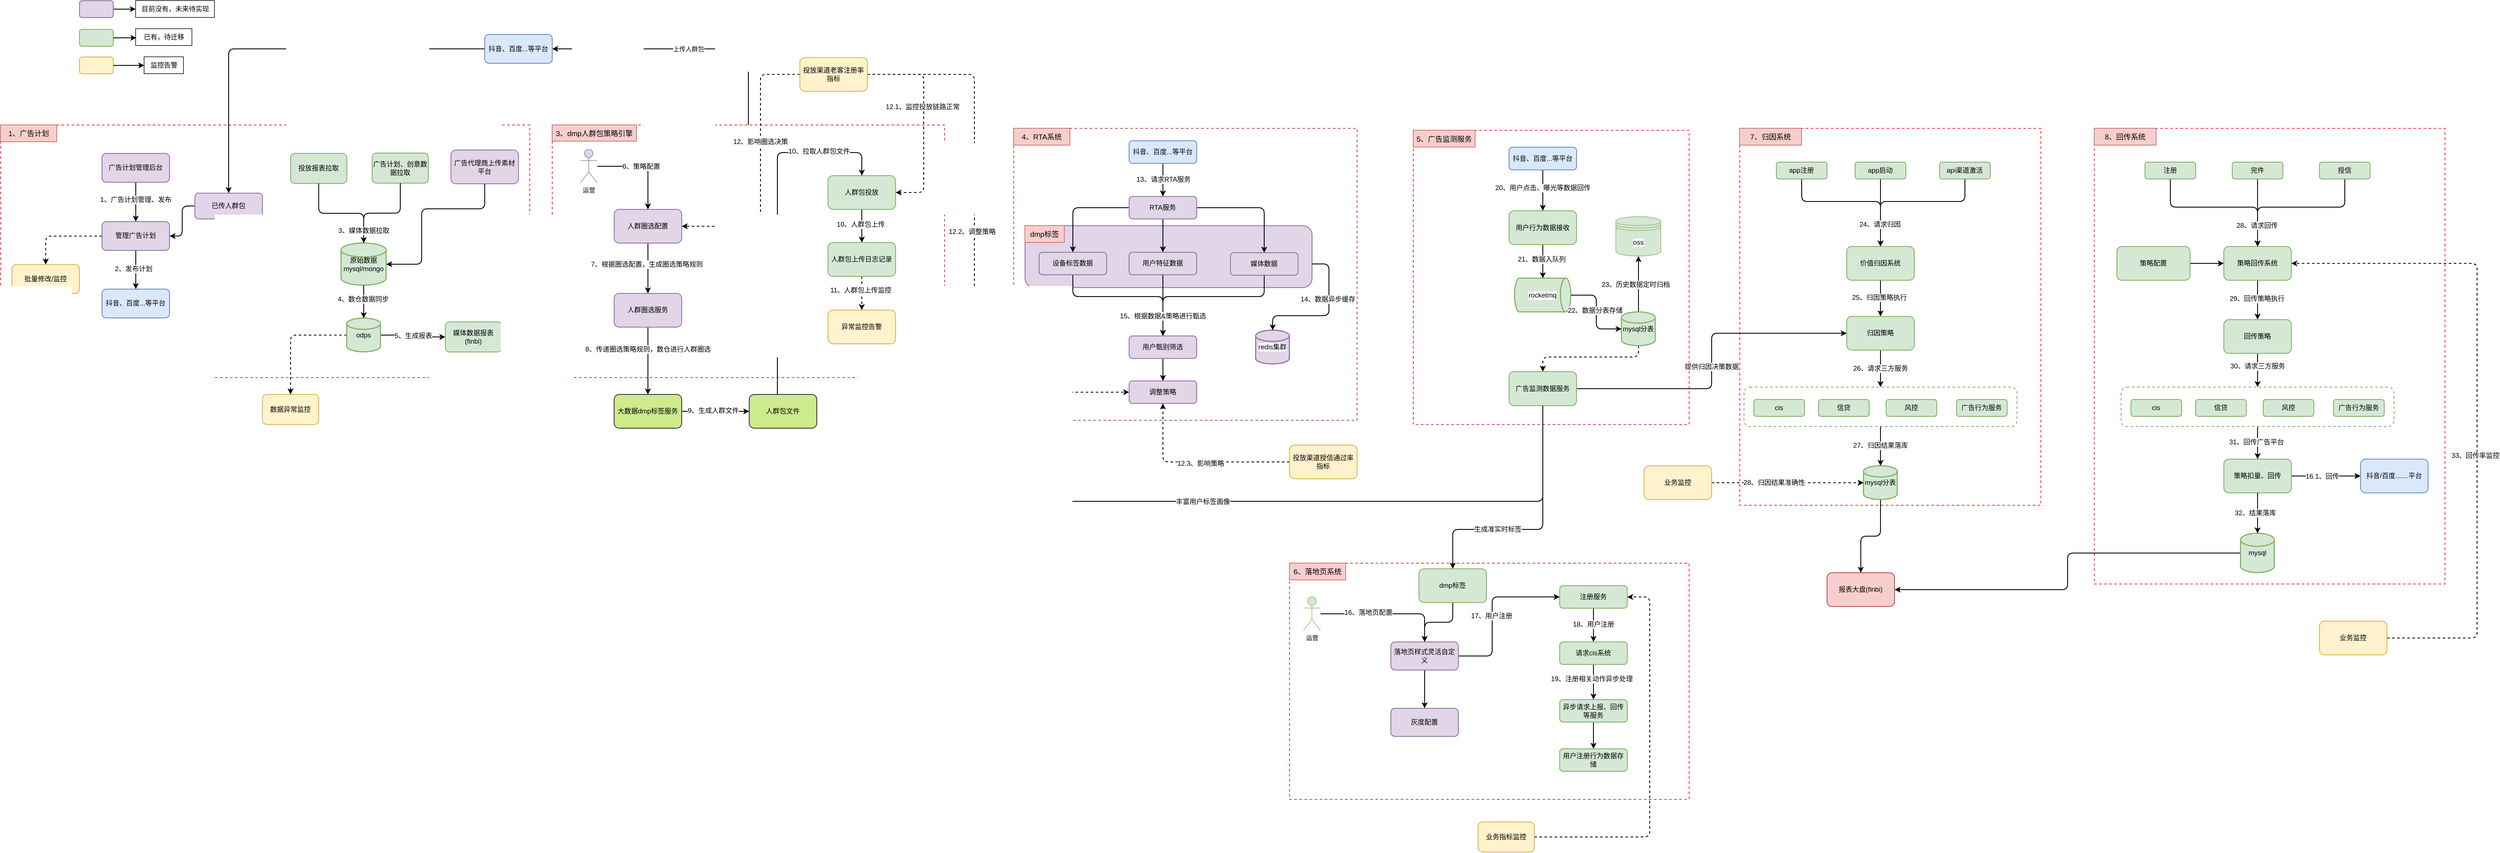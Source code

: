 <mxfile version="22.1.11" type="github">
  <diagram name="第 1 页" id="t7pbfHn2SOXymXCN76dh">
    <mxGraphModel dx="4500" dy="-75" grid="1" gridSize="10" guides="1" tooltips="1" connect="1" arrows="1" fold="1" page="1" pageScale="1" pageWidth="827" pageHeight="1169" math="0" shadow="0">
      <root>
        <mxCell id="0" />
        <mxCell id="1" parent="0" />
        <mxCell id="Fehg3TdLuI2Tf_DMjNUd-63" value="" style="rounded=0;whiteSpace=wrap;html=1;strokeWidth=1.5;fillColor=none;strokeColor=#FF3333;dashed=1;" parent="1" vertex="1">
          <mxGeometry x="770" y="1717" width="535" height="670" as="geometry" />
        </mxCell>
        <mxCell id="Fehg3TdLuI2Tf_DMjNUd-85" value="26、请求三方服务" style="edgeStyle=orthogonalEdgeStyle;shape=connector;rounded=1;orthogonalLoop=1;jettySize=auto;html=1;entryX=0.5;entryY=0;entryDx=0;entryDy=0;labelBackgroundColor=default;strokeColor=default;strokeWidth=1.5;align=center;verticalAlign=middle;fontFamily=Helvetica;fontSize=12;fontColor=default;endArrow=classic;" parent="1" source="Fehg3TdLuI2Tf_DMjNUd-76" target="Fehg3TdLuI2Tf_DMjNUd-64" edge="1">
          <mxGeometry relative="1" as="geometry" />
        </mxCell>
        <mxCell id="TxtXQEdZUeEPb-aoOvZk-30" value="" style="rounded=0;whiteSpace=wrap;html=1;strokeColor=#FF3333;strokeWidth=1.5;align=center;verticalAlign=middle;fontFamily=Helvetica;fontSize=12;fontColor=default;fillColor=none;dashed=1;" parent="1" vertex="1">
          <mxGeometry x="-30" y="2490" width="710" height="420" as="geometry" />
        </mxCell>
        <mxCell id="ExKMPXudVfr22WV_40Oe-38" value="" style="rounded=0;whiteSpace=wrap;html=1;strokeWidth=1.5;fillColor=none;strokeColor=#b85450;dashed=1;" parent="1" vertex="1">
          <mxGeometry x="-520" y="1717" width="610" height="519" as="geometry" />
        </mxCell>
        <mxCell id="Fehg3TdLuI2Tf_DMjNUd-18" value="用户特征数据" style="rounded=1;whiteSpace=wrap;html=1;strokeWidth=1.5;fillColor=#e1d5e7;strokeColor=#9673a6;" parent="1" vertex="1">
          <mxGeometry x="-500" y="1890" width="510" height="110" as="geometry" />
        </mxCell>
        <mxCell id="JP3lVexx1K65jtugNmWr-13" value="上传人群包" style="edgeStyle=orthogonalEdgeStyle;shape=connector;rounded=1;orthogonalLoop=1;jettySize=auto;html=1;entryX=1;entryY=0.5;entryDx=0;entryDy=0;labelBackgroundColor=default;strokeColor=default;strokeWidth=1.5;align=center;verticalAlign=middle;fontFamily=Helvetica;fontSize=11;fontColor=default;endArrow=classic;" edge="1" parent="1" source="ExKMPXudVfr22WV_40Oe-26" target="JP3lVexx1K65jtugNmWr-12">
          <mxGeometry relative="1" as="geometry" />
        </mxCell>
        <mxCell id="ExKMPXudVfr22WV_40Oe-26" value="" style="rounded=0;whiteSpace=wrap;html=1;strokeColor=#FF3333;strokeWidth=1.5;align=center;verticalAlign=middle;fontFamily=Helvetica;fontSize=12;fontColor=default;fillColor=none;dashed=1;" parent="1" vertex="1">
          <mxGeometry x="-1340" y="1711" width="697" height="449" as="geometry" />
        </mxCell>
        <mxCell id="ExKMPXudVfr22WV_40Oe-48" value="" style="rounded=0;whiteSpace=wrap;html=1;strokeColor=#FF3333;strokeWidth=1.5;align=center;verticalAlign=middle;fontFamily=Helvetica;fontSize=12;fontColor=default;fillColor=none;dashed=1;" parent="1" vertex="1">
          <mxGeometry x="-2320" y="1711" width="940" height="449" as="geometry" />
        </mxCell>
        <mxCell id="ExKMPXudVfr22WV_40Oe-52" value="" style="rounded=0;whiteSpace=wrap;html=1;strokeColor=#FF3333;strokeWidth=1.5;align=center;verticalAlign=middle;fontFamily=Helvetica;fontSize=12;fontColor=default;fillColor=none;dashed=1;" parent="1" vertex="1">
          <mxGeometry x="190" y="1720.5" width="490" height="523" as="geometry" />
        </mxCell>
        <mxCell id="ExKMPXudVfr22WV_40Oe-31" value="投放报表拉取" style="rounded=1;whiteSpace=wrap;html=1;strokeWidth=1.5;fillColor=#d5e8d4;strokeColor=#82b366;" parent="1" vertex="1">
          <mxGeometry x="-1805" y="1761.5" width="100" height="53.5" as="geometry" />
        </mxCell>
        <mxCell id="Fehg3TdLuI2Tf_DMjNUd-52" value="" style="edgeStyle=orthogonalEdgeStyle;shape=connector;rounded=1;orthogonalLoop=1;jettySize=auto;html=1;labelBackgroundColor=default;strokeColor=default;strokeWidth=1.5;align=center;verticalAlign=middle;fontFamily=Helvetica;fontSize=12;fontColor=default;endArrow=classic;entryX=0.5;entryY=0;entryDx=0;entryDy=0;entryPerimeter=0;" parent="1" source="ExKMPXudVfr22WV_40Oe-32" target="Fehg3TdLuI2Tf_DMjNUd-54" edge="1">
          <mxGeometry relative="1" as="geometry">
            <mxPoint x="420" y="1983.5" as="targetPoint" />
          </mxGeometry>
        </mxCell>
        <mxCell id="Fehg3TdLuI2Tf_DMjNUd-53" value="21、数据入队列" style="edgeLabel;html=1;align=center;verticalAlign=middle;resizable=0;points=[];fontSize=12;fontFamily=Helvetica;fontColor=default;" parent="Fehg3TdLuI2Tf_DMjNUd-52" vertex="1" connectable="0">
          <mxGeometry x="-0.133" y="-2" relative="1" as="geometry">
            <mxPoint as="offset" />
          </mxGeometry>
        </mxCell>
        <mxCell id="ExKMPXudVfr22WV_40Oe-32" value="用户行为数据接收" style="rounded=1;whiteSpace=wrap;html=1;strokeWidth=1.5;fillColor=#d5e8d4;strokeColor=#82b366;" parent="1" vertex="1">
          <mxGeometry x="360" y="1863.5" width="120" height="60" as="geometry" />
        </mxCell>
        <mxCell id="Fehg3TdLuI2Tf_DMjNUd-35" style="edgeStyle=orthogonalEdgeStyle;shape=connector;rounded=1;orthogonalLoop=1;jettySize=auto;html=1;labelBackgroundColor=default;strokeColor=default;strokeWidth=1.5;align=center;verticalAlign=middle;fontFamily=Helvetica;fontSize=12;fontColor=default;endArrow=classic;" parent="1" source="ExKMPXudVfr22WV_40Oe-33" target="Fehg3TdLuI2Tf_DMjNUd-34" edge="1">
          <mxGeometry relative="1" as="geometry">
            <Array as="points">
              <mxPoint x="330" y="2655" />
              <mxPoint x="330" y="2550" />
            </Array>
          </mxGeometry>
        </mxCell>
        <mxCell id="Fehg3TdLuI2Tf_DMjNUd-36" value="17、用户注册" style="edgeLabel;html=1;align=center;verticalAlign=middle;resizable=0;points=[];fontSize=12;fontFamily=Helvetica;fontColor=default;" parent="Fehg3TdLuI2Tf_DMjNUd-35" vertex="1" connectable="0">
          <mxGeometry x="-0.077" y="1" relative="1" as="geometry">
            <mxPoint as="offset" />
          </mxGeometry>
        </mxCell>
        <mxCell id="Fehg3TdLuI2Tf_DMjNUd-38" value="" style="edgeStyle=orthogonalEdgeStyle;shape=connector;rounded=1;orthogonalLoop=1;jettySize=auto;html=1;labelBackgroundColor=default;strokeColor=default;strokeWidth=1.5;align=center;verticalAlign=middle;fontFamily=Helvetica;fontSize=12;fontColor=default;endArrow=classic;" parent="1" source="ExKMPXudVfr22WV_40Oe-33" target="Fehg3TdLuI2Tf_DMjNUd-37" edge="1">
          <mxGeometry relative="1" as="geometry" />
        </mxCell>
        <mxCell id="ExKMPXudVfr22WV_40Oe-33" value="落地页样式灵活自定义" style="rounded=1;whiteSpace=wrap;html=1;strokeWidth=1.5;fillColor=#e1d5e7;strokeColor=#9673a6;" parent="1" vertex="1">
          <mxGeometry x="150" y="2630" width="120" height="50" as="geometry" />
        </mxCell>
        <mxCell id="xGOyJQE2-3y7XCYpAPnH-23" style="edgeStyle=orthogonalEdgeStyle;shape=connector;rounded=1;orthogonalLoop=1;jettySize=auto;html=1;entryX=0.5;entryY=0;entryDx=0;entryDy=0;labelBackgroundColor=default;strokeColor=default;strokeWidth=1.5;align=center;verticalAlign=middle;fontFamily=Helvetica;fontSize=11;fontColor=default;endArrow=classic;" parent="1" source="ExKMPXudVfr22WV_40Oe-39" target="ExKMPXudVfr22WV_40Oe-50" edge="1">
          <mxGeometry relative="1" as="geometry" />
        </mxCell>
        <mxCell id="xGOyJQE2-3y7XCYpAPnH-24" value="8、传递圈选策略规则，数仓进行人群圈选" style="edgeLabel;html=1;align=center;verticalAlign=middle;resizable=0;points=[];fontSize=12;fontFamily=Helvetica;fontColor=default;" parent="xGOyJQE2-3y7XCYpAPnH-23" vertex="1" connectable="0">
          <mxGeometry x="-0.054" y="1" relative="1" as="geometry">
            <mxPoint x="-1" y="-17" as="offset" />
          </mxGeometry>
        </mxCell>
        <mxCell id="ExKMPXudVfr22WV_40Oe-39" value="人群圈选服务" style="rounded=1;whiteSpace=wrap;html=1;strokeWidth=1.5;fillColor=#e1d5e7;strokeColor=#9673a6;" parent="1" vertex="1">
          <mxGeometry x="-1230" y="2010.37" width="120" height="60" as="geometry" />
        </mxCell>
        <mxCell id="xGOyJQE2-3y7XCYpAPnH-36" value="" style="edgeStyle=orthogonalEdgeStyle;shape=connector;rounded=1;orthogonalLoop=1;jettySize=auto;html=1;labelBackgroundColor=default;strokeColor=default;strokeWidth=1.5;align=center;verticalAlign=middle;fontFamily=Helvetica;fontSize=11;fontColor=default;endArrow=classic;" parent="1" source="ExKMPXudVfr22WV_40Oe-40" target="xGOyJQE2-3y7XCYpAPnH-35" edge="1">
          <mxGeometry relative="1" as="geometry" />
        </mxCell>
        <mxCell id="xGOyJQE2-3y7XCYpAPnH-37" value="10、人群包上传" style="edgeLabel;html=1;align=center;verticalAlign=middle;resizable=0;points=[];fontSize=12;fontFamily=Helvetica;fontColor=default;" parent="xGOyJQE2-3y7XCYpAPnH-36" vertex="1" connectable="0">
          <mxGeometry x="-0.1" y="1" relative="1" as="geometry">
            <mxPoint x="-3" as="offset" />
          </mxGeometry>
        </mxCell>
        <mxCell id="ExKMPXudVfr22WV_40Oe-40" value="人群包投放" style="rounded=1;whiteSpace=wrap;html=1;strokeWidth=1.5;fillColor=#d5e8d4;strokeColor=#82b366;" parent="1" vertex="1">
          <mxGeometry x="-850" y="1801" width="120" height="60" as="geometry" />
        </mxCell>
        <mxCell id="xGOyJQE2-3y7XCYpAPnH-5" value="" style="edgeStyle=orthogonalEdgeStyle;shape=connector;rounded=1;orthogonalLoop=1;jettySize=auto;html=1;labelBackgroundColor=default;strokeColor=default;strokeWidth=1.5;align=center;verticalAlign=middle;fontFamily=Helvetica;fontSize=11;fontColor=default;endArrow=classic;" parent="1" source="ExKMPXudVfr22WV_40Oe-42" target="xGOyJQE2-3y7XCYpAPnH-4" edge="1">
          <mxGeometry relative="1" as="geometry" />
        </mxCell>
        <mxCell id="xGOyJQE2-3y7XCYpAPnH-6" value="1、广告计划管理、发布" style="edgeLabel;html=1;align=center;verticalAlign=middle;resizable=0;points=[];fontSize=12;fontFamily=Helvetica;fontColor=default;" parent="xGOyJQE2-3y7XCYpAPnH-5" vertex="1" connectable="0">
          <mxGeometry x="-0.13" relative="1" as="geometry">
            <mxPoint as="offset" />
          </mxGeometry>
        </mxCell>
        <mxCell id="ExKMPXudVfr22WV_40Oe-42" value="广告计划管理后台" style="rounded=1;whiteSpace=wrap;html=1;strokeWidth=1.5;fillColor=#e1d5e7;strokeColor=#9673a6;" parent="1" vertex="1">
          <mxGeometry x="-2140" y="1761.5" width="120" height="51.25" as="geometry" />
        </mxCell>
        <mxCell id="xGOyJQE2-3y7XCYpAPnH-25" style="edgeStyle=orthogonalEdgeStyle;shape=connector;rounded=1;orthogonalLoop=1;jettySize=auto;html=1;entryX=0.5;entryY=0;entryDx=0;entryDy=0;labelBackgroundColor=default;strokeColor=default;strokeWidth=1.5;align=center;verticalAlign=middle;fontFamily=Helvetica;fontSize=11;fontColor=default;endArrow=classic;" parent="1" source="ExKMPXudVfr22WV_40Oe-43" target="ExKMPXudVfr22WV_40Oe-39" edge="1">
          <mxGeometry relative="1" as="geometry" />
        </mxCell>
        <mxCell id="xGOyJQE2-3y7XCYpAPnH-26" value="7、根据圈选配置，生成圈选策略规则" style="edgeLabel;html=1;align=center;verticalAlign=middle;resizable=0;points=[];fontSize=12;fontFamily=Helvetica;fontColor=default;" parent="xGOyJQE2-3y7XCYpAPnH-25" vertex="1" connectable="0">
          <mxGeometry x="-0.157" y="-2" relative="1" as="geometry">
            <mxPoint as="offset" />
          </mxGeometry>
        </mxCell>
        <mxCell id="ExKMPXudVfr22WV_40Oe-43" value="人群圈选配置" style="rounded=1;whiteSpace=wrap;html=1;strokeWidth=1.5;fillColor=#e1d5e7;strokeColor=#9673a6;" parent="1" vertex="1">
          <mxGeometry x="-1230" y="1861" width="120" height="60" as="geometry" />
        </mxCell>
        <mxCell id="ExKMPXudVfr22WV_40Oe-44" value="报表大盘(finbi)" style="rounded=1;whiteSpace=wrap;html=1;strokeWidth=1.5;fillColor=#f8cecc;strokeColor=#b85450;" parent="1" vertex="1">
          <mxGeometry x="925" y="2507" width="120" height="60" as="geometry" />
        </mxCell>
        <mxCell id="ExKMPXudVfr22WV_40Oe-47" value="广告代理商上传素材平台" style="rounded=1;whiteSpace=wrap;html=1;strokeWidth=1.5;fillColor=#e1d5e7;strokeColor=#9673a6;" parent="1" vertex="1">
          <mxGeometry x="-1520" y="1755.5" width="120" height="60" as="geometry" />
        </mxCell>
        <mxCell id="xGOyJQE2-3y7XCYpAPnH-28" value="" style="edgeStyle=orthogonalEdgeStyle;shape=connector;rounded=1;orthogonalLoop=1;jettySize=auto;html=1;labelBackgroundColor=default;strokeColor=default;strokeWidth=1.5;align=center;verticalAlign=middle;fontFamily=Helvetica;fontSize=11;fontColor=default;endArrow=classic;" parent="1" source="ExKMPXudVfr22WV_40Oe-50" target="xGOyJQE2-3y7XCYpAPnH-27" edge="1">
          <mxGeometry relative="1" as="geometry" />
        </mxCell>
        <mxCell id="xGOyJQE2-3y7XCYpAPnH-29" value="9、生成人群文件" style="edgeLabel;html=1;align=center;verticalAlign=middle;resizable=0;points=[];fontSize=12;fontFamily=Helvetica;fontColor=default;" parent="xGOyJQE2-3y7XCYpAPnH-28" vertex="1" connectable="0">
          <mxGeometry x="-0.144" y="-2" relative="1" as="geometry">
            <mxPoint x="4" y="-3" as="offset" />
          </mxGeometry>
        </mxCell>
        <mxCell id="ExKMPXudVfr22WV_40Oe-50" value="大数据dmp标签服务" style="rounded=1;whiteSpace=wrap;html=1;strokeWidth=1.5;fillColor=#cdeb8b;strokeColor=#36393d;" parent="1" vertex="1">
          <mxGeometry x="-1230" y="2190" width="120" height="60" as="geometry" />
        </mxCell>
        <mxCell id="TxtXQEdZUeEPb-aoOvZk-2" value="1、广告计划" style="text;html=1;strokeColor=#b85450;fillColor=#f8cecc;align=center;verticalAlign=middle;whiteSpace=wrap;rounded=0;fontSize=13;fontFamily=Helvetica;" parent="1" vertex="1">
          <mxGeometry x="-2320" y="1711" width="100" height="30" as="geometry" />
        </mxCell>
        <mxCell id="TxtXQEdZUeEPb-aoOvZk-8" value="3、dmp人群包策略引擎" style="text;html=1;strokeColor=#b85450;fillColor=#f8cecc;align=center;verticalAlign=middle;whiteSpace=wrap;rounded=0;fontSize=13;fontFamily=Helvetica;" parent="1" vertex="1">
          <mxGeometry x="-1340" y="1711" width="150" height="29" as="geometry" />
        </mxCell>
        <mxCell id="TxtXQEdZUeEPb-aoOvZk-11" value="5、广告监测服务" style="text;html=1;strokeColor=#b85450;fillColor=#f8cecc;align=center;verticalAlign=middle;whiteSpace=wrap;rounded=0;fontSize=13;fontFamily=Helvetica;" parent="1" vertex="1">
          <mxGeometry x="190" y="1720.5" width="110" height="30" as="geometry" />
        </mxCell>
        <mxCell id="Fehg3TdLuI2Tf_DMjNUd-57" style="edgeStyle=orthogonalEdgeStyle;shape=connector;rounded=1;orthogonalLoop=1;jettySize=auto;html=1;entryX=0.5;entryY=0;entryDx=0;entryDy=0;labelBackgroundColor=default;strokeColor=default;strokeWidth=1.5;align=center;verticalAlign=middle;fontFamily=Helvetica;fontSize=12;fontColor=default;endArrow=classic;dashed=1;" parent="1" source="TxtXQEdZUeEPb-aoOvZk-12" target="Fehg3TdLuI2Tf_DMjNUd-56" edge="1">
          <mxGeometry relative="1" as="geometry">
            <Array as="points">
              <mxPoint x="590" y="2123.5" />
              <mxPoint x="420" y="2123.5" />
            </Array>
          </mxGeometry>
        </mxCell>
        <mxCell id="Fehg3TdLuI2Tf_DMjNUd-60" value="" style="edgeStyle=orthogonalEdgeStyle;shape=connector;rounded=1;orthogonalLoop=1;jettySize=auto;html=1;labelBackgroundColor=default;strokeColor=default;strokeWidth=1.5;align=center;verticalAlign=middle;fontFamily=Helvetica;fontSize=12;fontColor=default;endArrow=classic;entryX=0.5;entryY=1;entryDx=0;entryDy=0;" parent="1" source="TxtXQEdZUeEPb-aoOvZk-12" target="Fehg3TdLuI2Tf_DMjNUd-61" edge="1">
          <mxGeometry relative="1" as="geometry">
            <mxPoint x="590" y="1963.5" as="targetPoint" />
          </mxGeometry>
        </mxCell>
        <mxCell id="Fehg3TdLuI2Tf_DMjNUd-62" value="23、历史数据定时归档" style="edgeLabel;html=1;align=center;verticalAlign=middle;resizable=0;points=[];fontSize=12;fontFamily=Helvetica;fontColor=default;" parent="Fehg3TdLuI2Tf_DMjNUd-60" vertex="1" connectable="0">
          <mxGeometry x="-0.014" y="5" relative="1" as="geometry">
            <mxPoint as="offset" />
          </mxGeometry>
        </mxCell>
        <mxCell id="TxtXQEdZUeEPb-aoOvZk-12" value="mysql分表" style="strokeWidth=2;html=1;shape=mxgraph.flowchart.database;whiteSpace=wrap;fillColor=#d5e8d4;strokeColor=#82b366;" parent="1" vertex="1">
          <mxGeometry x="560" y="2043.5" width="60" height="60" as="geometry" />
        </mxCell>
        <mxCell id="xGOyJQE2-3y7XCYpAPnH-15" style="edgeStyle=orthogonalEdgeStyle;shape=connector;rounded=1;orthogonalLoop=1;jettySize=auto;html=1;entryX=0;entryY=0.5;entryDx=0;entryDy=0;labelBackgroundColor=default;strokeColor=default;strokeWidth=1.5;align=center;verticalAlign=middle;fontFamily=Helvetica;fontSize=11;fontColor=default;endArrow=classic;" parent="1" source="TxtXQEdZUeEPb-aoOvZk-14" target="xGOyJQE2-3y7XCYpAPnH-14" edge="1">
          <mxGeometry relative="1" as="geometry" />
        </mxCell>
        <mxCell id="xGOyJQE2-3y7XCYpAPnH-16" value="5、生成报表" style="edgeLabel;html=1;align=center;verticalAlign=middle;resizable=0;points=[];fontSize=12;fontFamily=Helvetica;fontColor=default;" parent="xGOyJQE2-3y7XCYpAPnH-15" vertex="1" connectable="0">
          <mxGeometry x="-0.183" y="-1" relative="1" as="geometry">
            <mxPoint x="9" as="offset" />
          </mxGeometry>
        </mxCell>
        <mxCell id="xGOyJQE2-3y7XCYpAPnH-31" style="edgeStyle=orthogonalEdgeStyle;shape=connector;rounded=1;orthogonalLoop=1;jettySize=auto;html=1;labelBackgroundColor=default;strokeColor=default;strokeWidth=1.5;align=center;verticalAlign=middle;fontFamily=Helvetica;fontSize=11;fontColor=default;endArrow=classic;entryX=0.5;entryY=0;entryDx=0;entryDy=0;dashed=1;" parent="1" source="TxtXQEdZUeEPb-aoOvZk-14" target="xGOyJQE2-3y7XCYpAPnH-32" edge="1">
          <mxGeometry relative="1" as="geometry">
            <mxPoint x="-1730" y="2180" as="targetPoint" />
          </mxGeometry>
        </mxCell>
        <mxCell id="TxtXQEdZUeEPb-aoOvZk-14" value="odps" style="strokeWidth=2;html=1;shape=mxgraph.flowchart.database;whiteSpace=wrap;fillColor=#d5e8d4;strokeColor=#82b366;" parent="1" vertex="1">
          <mxGeometry x="-1705" y="2054.5" width="60" height="60" as="geometry" />
        </mxCell>
        <mxCell id="TxtXQEdZUeEPb-aoOvZk-20" value="原始数据&lt;br&gt;mysql/mongo" style="strokeWidth=2;html=1;shape=mxgraph.flowchart.database;whiteSpace=wrap;fillColor=#d5e8d4;strokeColor=#82b366;" parent="1" vertex="1">
          <mxGeometry x="-1715" y="1921" width="80" height="75" as="geometry" />
        </mxCell>
        <mxCell id="TxtXQEdZUeEPb-aoOvZk-29" value="4、RTA系统" style="text;html=1;strokeColor=#b85450;fillColor=#f8cecc;align=center;verticalAlign=middle;whiteSpace=wrap;rounded=0;fontSize=13;fontFamily=Helvetica;" parent="1" vertex="1">
          <mxGeometry x="-520" y="1717" width="100" height="30" as="geometry" />
        </mxCell>
        <mxCell id="TxtXQEdZUeEPb-aoOvZk-34" value="6、落地页系统" style="text;html=1;strokeColor=#b85450;fillColor=#f8cecc;align=center;verticalAlign=middle;whiteSpace=wrap;rounded=0;fontSize=13;fontFamily=Helvetica;" parent="1" vertex="1">
          <mxGeometry x="-30" y="2490" width="100" height="30" as="geometry" />
        </mxCell>
        <mxCell id="xGOyJQE2-3y7XCYpAPnH-2" style="edgeStyle=orthogonalEdgeStyle;shape=connector;rounded=1;orthogonalLoop=1;jettySize=auto;html=1;entryX=0.5;entryY=0;entryDx=0;entryDy=0;entryPerimeter=0;labelBackgroundColor=default;strokeColor=default;strokeWidth=1.5;align=center;verticalAlign=middle;fontFamily=Helvetica;fontSize=11;fontColor=default;endArrow=classic;" parent="1" source="ExKMPXudVfr22WV_40Oe-31" target="TxtXQEdZUeEPb-aoOvZk-20" edge="1">
          <mxGeometry relative="1" as="geometry" />
        </mxCell>
        <mxCell id="xGOyJQE2-3y7XCYpAPnH-3" style="edgeStyle=orthogonalEdgeStyle;shape=connector;rounded=1;orthogonalLoop=1;jettySize=auto;html=1;entryX=0.5;entryY=0;entryDx=0;entryDy=0;entryPerimeter=0;labelBackgroundColor=default;strokeColor=default;strokeWidth=1.5;align=center;verticalAlign=middle;fontFamily=Helvetica;fontSize=11;fontColor=default;endArrow=classic;" parent="1" source="TxtXQEdZUeEPb-aoOvZk-20" target="TxtXQEdZUeEPb-aoOvZk-14" edge="1">
          <mxGeometry relative="1" as="geometry" />
        </mxCell>
        <mxCell id="xGOyJQE2-3y7XCYpAPnH-13" value="4、数仓数据同步" style="edgeLabel;html=1;align=center;verticalAlign=middle;resizable=0;points=[];fontSize=12;fontFamily=Helvetica;fontColor=default;" parent="xGOyJQE2-3y7XCYpAPnH-3" vertex="1" connectable="0">
          <mxGeometry x="-0.156" y="-1" relative="1" as="geometry">
            <mxPoint as="offset" />
          </mxGeometry>
        </mxCell>
        <mxCell id="xGOyJQE2-3y7XCYpAPnH-8" value="" style="edgeStyle=orthogonalEdgeStyle;shape=connector;rounded=1;orthogonalLoop=1;jettySize=auto;html=1;labelBackgroundColor=default;strokeColor=default;strokeWidth=1.5;align=center;verticalAlign=middle;fontFamily=Helvetica;fontSize=11;fontColor=default;endArrow=classic;" parent="1" source="xGOyJQE2-3y7XCYpAPnH-4" target="xGOyJQE2-3y7XCYpAPnH-7" edge="1">
          <mxGeometry relative="1" as="geometry" />
        </mxCell>
        <mxCell id="xGOyJQE2-3y7XCYpAPnH-9" value="2、发布计划" style="edgeLabel;html=1;align=center;verticalAlign=middle;resizable=0;points=[];fontSize=12;fontFamily=Helvetica;fontColor=default;" parent="xGOyJQE2-3y7XCYpAPnH-8" vertex="1" connectable="0">
          <mxGeometry x="-0.047" y="-4" relative="1" as="geometry">
            <mxPoint as="offset" />
          </mxGeometry>
        </mxCell>
        <mxCell id="JP3lVexx1K65jtugNmWr-6" style="edgeStyle=orthogonalEdgeStyle;shape=connector;rounded=1;orthogonalLoop=1;jettySize=auto;html=1;labelBackgroundColor=default;strokeColor=default;strokeWidth=1.5;align=center;verticalAlign=middle;fontFamily=Helvetica;fontSize=11;fontColor=default;endArrow=classic;dashed=1;" edge="1" parent="1" source="xGOyJQE2-3y7XCYpAPnH-4" target="JP3lVexx1K65jtugNmWr-3">
          <mxGeometry relative="1" as="geometry" />
        </mxCell>
        <mxCell id="xGOyJQE2-3y7XCYpAPnH-4" value="管理广告计划" style="rounded=1;whiteSpace=wrap;html=1;strokeWidth=1.5;fillColor=#e1d5e7;strokeColor=#9673a6;" parent="1" vertex="1">
          <mxGeometry x="-2140" y="1882.75" width="120" height="51.25" as="geometry" />
        </mxCell>
        <mxCell id="xGOyJQE2-3y7XCYpAPnH-7" value="抖音、百度...等平台" style="rounded=1;whiteSpace=wrap;html=1;strokeWidth=1.5;fillColor=#dae8fc;strokeColor=#6c8ebf;" parent="1" vertex="1">
          <mxGeometry x="-2140" y="2002.75" width="120" height="51.25" as="geometry" />
        </mxCell>
        <mxCell id="xGOyJQE2-3y7XCYpAPnH-10" value="广告计划、创意数据拉取" style="rounded=1;whiteSpace=wrap;html=1;strokeWidth=1.5;fillColor=#d5e8d4;strokeColor=#82b366;" parent="1" vertex="1">
          <mxGeometry x="-1660" y="1760.88" width="100" height="53.5" as="geometry" />
        </mxCell>
        <mxCell id="xGOyJQE2-3y7XCYpAPnH-11" style="edgeStyle=orthogonalEdgeStyle;shape=connector;rounded=1;orthogonalLoop=1;jettySize=auto;html=1;entryX=0.5;entryY=0;entryDx=0;entryDy=0;entryPerimeter=0;labelBackgroundColor=default;strokeColor=default;strokeWidth=1.5;align=center;verticalAlign=middle;fontFamily=Helvetica;fontSize=11;fontColor=default;endArrow=classic;" parent="1" source="xGOyJQE2-3y7XCYpAPnH-10" target="TxtXQEdZUeEPb-aoOvZk-20" edge="1">
          <mxGeometry relative="1" as="geometry" />
        </mxCell>
        <mxCell id="xGOyJQE2-3y7XCYpAPnH-12" value="3、媒体数据拉取" style="edgeLabel;html=1;align=center;verticalAlign=middle;resizable=0;points=[];fontSize=12;fontFamily=Helvetica;fontColor=default;" parent="xGOyJQE2-3y7XCYpAPnH-11" vertex="1" connectable="0">
          <mxGeometry x="0.734" relative="1" as="geometry">
            <mxPoint as="offset" />
          </mxGeometry>
        </mxCell>
        <mxCell id="xGOyJQE2-3y7XCYpAPnH-14" value="媒体数据报表&lt;br&gt;(finbi)" style="rounded=1;whiteSpace=wrap;html=1;strokeWidth=1.5;fillColor=#d5e8d4;strokeColor=#82b366;" parent="1" vertex="1">
          <mxGeometry x="-1530" y="2061" width="100" height="53.5" as="geometry" />
        </mxCell>
        <mxCell id="xGOyJQE2-3y7XCYpAPnH-21" style="edgeStyle=orthogonalEdgeStyle;shape=connector;rounded=1;orthogonalLoop=1;jettySize=auto;html=1;entryX=0.5;entryY=0;entryDx=0;entryDy=0;labelBackgroundColor=default;strokeColor=default;strokeWidth=1.5;align=center;verticalAlign=middle;fontFamily=Helvetica;fontSize=11;fontColor=default;endArrow=classic;" parent="1" source="xGOyJQE2-3y7XCYpAPnH-20" target="ExKMPXudVfr22WV_40Oe-43" edge="1">
          <mxGeometry relative="1" as="geometry" />
        </mxCell>
        <mxCell id="xGOyJQE2-3y7XCYpAPnH-22" value="6、策略配置" style="edgeLabel;html=1;align=center;verticalAlign=middle;resizable=0;points=[];fontSize=12;fontFamily=Helvetica;fontColor=default;" parent="xGOyJQE2-3y7XCYpAPnH-21" vertex="1" connectable="0">
          <mxGeometry x="-0.272" y="-3" relative="1" as="geometry">
            <mxPoint x="17" y="-3" as="offset" />
          </mxGeometry>
        </mxCell>
        <mxCell id="xGOyJQE2-3y7XCYpAPnH-20" value="运营" style="shape=umlActor;verticalLabelPosition=bottom;verticalAlign=top;html=1;fontFamily=Helvetica;fontSize=11;fillColor=#e1d5e7;strokeColor=#9673a6;" parent="1" vertex="1">
          <mxGeometry x="-1290" y="1754.38" width="30" height="60" as="geometry" />
        </mxCell>
        <mxCell id="xGOyJQE2-3y7XCYpAPnH-33" style="edgeStyle=orthogonalEdgeStyle;shape=connector;rounded=1;orthogonalLoop=1;jettySize=auto;html=1;entryX=0.5;entryY=0;entryDx=0;entryDy=0;labelBackgroundColor=default;strokeColor=default;strokeWidth=1.5;align=center;verticalAlign=middle;fontFamily=Helvetica;fontSize=11;fontColor=default;endArrow=classic;" parent="1" source="xGOyJQE2-3y7XCYpAPnH-27" target="ExKMPXudVfr22WV_40Oe-40" edge="1">
          <mxGeometry relative="1" as="geometry">
            <Array as="points">
              <mxPoint x="-940" y="1760" />
              <mxPoint x="-790" y="1760" />
            </Array>
          </mxGeometry>
        </mxCell>
        <mxCell id="xGOyJQE2-3y7XCYpAPnH-34" value="10、拉取人群包文件" style="edgeLabel;html=1;align=center;verticalAlign=middle;resizable=0;points=[];fontSize=12;fontFamily=Helvetica;fontColor=default;" parent="xGOyJQE2-3y7XCYpAPnH-33" vertex="1" connectable="0">
          <mxGeometry x="0.621" y="2" relative="1" as="geometry">
            <mxPoint as="offset" />
          </mxGeometry>
        </mxCell>
        <mxCell id="xGOyJQE2-3y7XCYpAPnH-27" value="人群包文件" style="rounded=1;whiteSpace=wrap;html=1;strokeWidth=1.5;fillColor=#cdeb8b;strokeColor=#36393d;" parent="1" vertex="1">
          <mxGeometry x="-990" y="2190" width="120" height="60" as="geometry" />
        </mxCell>
        <mxCell id="xGOyJQE2-3y7XCYpAPnH-32" value="数据异常监控" style="rounded=1;whiteSpace=wrap;html=1;strokeWidth=1.5;fillColor=#fff2cc;strokeColor=#d6b656;" parent="1" vertex="1">
          <mxGeometry x="-1855" y="2190" width="100" height="53.5" as="geometry" />
        </mxCell>
        <mxCell id="xGOyJQE2-3y7XCYpAPnH-40" value="" style="edgeStyle=orthogonalEdgeStyle;shape=connector;rounded=1;orthogonalLoop=1;jettySize=auto;html=1;labelBackgroundColor=default;strokeColor=default;strokeWidth=1.5;align=center;verticalAlign=middle;fontFamily=Helvetica;fontSize=12;fontColor=default;endArrow=classic;dashed=1;" parent="1" source="xGOyJQE2-3y7XCYpAPnH-35" target="xGOyJQE2-3y7XCYpAPnH-39" edge="1">
          <mxGeometry relative="1" as="geometry" />
        </mxCell>
        <mxCell id="xGOyJQE2-3y7XCYpAPnH-41" value="11、人群包上传监控" style="edgeLabel;html=1;align=center;verticalAlign=middle;resizable=0;points=[];fontSize=12;fontFamily=Helvetica;fontColor=default;" parent="xGOyJQE2-3y7XCYpAPnH-40" vertex="1" connectable="0">
          <mxGeometry x="-0.167" y="-2" relative="1" as="geometry">
            <mxPoint as="offset" />
          </mxGeometry>
        </mxCell>
        <mxCell id="xGOyJQE2-3y7XCYpAPnH-35" value="人群包上传日志记录" style="rounded=1;whiteSpace=wrap;html=1;strokeWidth=1.5;fillColor=#d5e8d4;strokeColor=#82b366;" parent="1" vertex="1">
          <mxGeometry x="-850" y="1920" width="120" height="60" as="geometry" />
        </mxCell>
        <mxCell id="xGOyJQE2-3y7XCYpAPnH-39" value="异常监控告警" style="rounded=1;whiteSpace=wrap;html=1;strokeWidth=1.5;fillColor=#fff2cc;strokeColor=#d6b656;" parent="1" vertex="1">
          <mxGeometry x="-850" y="2040" width="120" height="60" as="geometry" />
        </mxCell>
        <mxCell id="xGOyJQE2-3y7XCYpAPnH-43" style="edgeStyle=orthogonalEdgeStyle;shape=connector;rounded=1;orthogonalLoop=1;jettySize=auto;html=1;entryX=1;entryY=0.5;entryDx=0;entryDy=0;labelBackgroundColor=default;strokeColor=default;strokeWidth=1.5;align=center;verticalAlign=middle;fontFamily=Helvetica;fontSize=12;fontColor=default;endArrow=classic;dashed=1;" parent="1" source="xGOyJQE2-3y7XCYpAPnH-42" target="ExKMPXudVfr22WV_40Oe-43" edge="1">
          <mxGeometry relative="1" as="geometry">
            <Array as="points">
              <mxPoint x="-970" y="1621" />
              <mxPoint x="-970" y="1891" />
            </Array>
          </mxGeometry>
        </mxCell>
        <mxCell id="xGOyJQE2-3y7XCYpAPnH-45" value="12、影响圈选决策" style="edgeLabel;html=1;align=center;verticalAlign=middle;resizable=0;points=[];fontSize=12;fontFamily=Helvetica;fontColor=default;" parent="xGOyJQE2-3y7XCYpAPnH-43" vertex="1" connectable="0">
          <mxGeometry x="-0.117" relative="1" as="geometry">
            <mxPoint y="-22" as="offset" />
          </mxGeometry>
        </mxCell>
        <mxCell id="xGOyJQE2-3y7XCYpAPnH-44" style="edgeStyle=orthogonalEdgeStyle;shape=connector;rounded=1;orthogonalLoop=1;jettySize=auto;html=1;entryX=1;entryY=0.5;entryDx=0;entryDy=0;labelBackgroundColor=default;strokeColor=default;strokeWidth=1.5;align=center;verticalAlign=middle;fontFamily=Helvetica;fontSize=12;fontColor=default;endArrow=classic;dashed=1;" parent="1" source="xGOyJQE2-3y7XCYpAPnH-42" target="ExKMPXudVfr22WV_40Oe-40" edge="1">
          <mxGeometry relative="1" as="geometry">
            <Array as="points">
              <mxPoint x="-680" y="1621" />
              <mxPoint x="-680" y="1831" />
            </Array>
          </mxGeometry>
        </mxCell>
        <mxCell id="xGOyJQE2-3y7XCYpAPnH-47" value="12.1、监控投放链路正常" style="edgeLabel;html=1;align=center;verticalAlign=middle;resizable=0;points=[];fontSize=12;fontFamily=Helvetica;fontColor=default;" parent="xGOyJQE2-3y7XCYpAPnH-44" vertex="1" connectable="0">
          <mxGeometry x="-0.122" y="-2" relative="1" as="geometry">
            <mxPoint as="offset" />
          </mxGeometry>
        </mxCell>
        <mxCell id="Fehg3TdLuI2Tf_DMjNUd-16" style="edgeStyle=orthogonalEdgeStyle;shape=connector;rounded=1;orthogonalLoop=1;jettySize=auto;html=1;entryX=0;entryY=0.5;entryDx=0;entryDy=0;labelBackgroundColor=default;strokeColor=default;strokeWidth=1.5;align=center;verticalAlign=middle;fontFamily=Helvetica;fontSize=12;fontColor=default;endArrow=classic;dashed=1;" parent="1" source="xGOyJQE2-3y7XCYpAPnH-42" target="Fehg3TdLuI2Tf_DMjNUd-8" edge="1">
          <mxGeometry relative="1" as="geometry">
            <Array as="points">
              <mxPoint x="-590" y="1621" />
              <mxPoint x="-590" y="2186" />
            </Array>
          </mxGeometry>
        </mxCell>
        <mxCell id="Fehg3TdLuI2Tf_DMjNUd-17" value="12.2、调整策略" style="edgeLabel;html=1;align=center;verticalAlign=middle;resizable=0;points=[];fontSize=12;fontFamily=Helvetica;fontColor=default;" parent="Fehg3TdLuI2Tf_DMjNUd-16" vertex="1" connectable="0">
          <mxGeometry x="-0.088" y="-4" relative="1" as="geometry">
            <mxPoint as="offset" />
          </mxGeometry>
        </mxCell>
        <mxCell id="xGOyJQE2-3y7XCYpAPnH-42" value="投放渠道老客注册率&lt;br&gt;指标" style="rounded=1;whiteSpace=wrap;html=1;strokeWidth=1.5;fillColor=#fff2cc;strokeColor=#d6b656;" parent="1" vertex="1">
          <mxGeometry x="-900" y="1591" width="120" height="60" as="geometry" />
        </mxCell>
        <mxCell id="xGOyJQE2-3y7XCYpAPnH-54" style="edgeStyle=orthogonalEdgeStyle;shape=connector;rounded=1;orthogonalLoop=1;jettySize=auto;html=1;labelBackgroundColor=default;strokeColor=default;strokeWidth=1.5;align=center;verticalAlign=middle;fontFamily=Helvetica;fontSize=12;fontColor=default;endArrow=classic;" parent="1" source="xGOyJQE2-3y7XCYpAPnH-48" target="xGOyJQE2-3y7XCYpAPnH-49" edge="1">
          <mxGeometry relative="1" as="geometry" />
        </mxCell>
        <mxCell id="xGOyJQE2-3y7XCYpAPnH-48" value="" style="rounded=1;whiteSpace=wrap;html=1;strokeWidth=1.5;fillColor=#e1d5e7;strokeColor=#9673a6;" parent="1" vertex="1">
          <mxGeometry x="-2180" y="1490" width="60" height="30" as="geometry" />
        </mxCell>
        <mxCell id="xGOyJQE2-3y7XCYpAPnH-49" value="目前没有，未来待实现" style="text;html=1;align=center;verticalAlign=middle;resizable=0;points=[];autosize=1;strokeColor=default;fillColor=none;fontSize=12;fontFamily=Helvetica;fontColor=default;" parent="1" vertex="1">
          <mxGeometry x="-2080" y="1490" width="140" height="30" as="geometry" />
        </mxCell>
        <mxCell id="xGOyJQE2-3y7XCYpAPnH-50" value="" style="rounded=1;whiteSpace=wrap;html=1;strokeWidth=1.5;fillColor=#d5e8d4;strokeColor=#82b366;" parent="1" vertex="1">
          <mxGeometry x="-2180" y="1541" width="60" height="30" as="geometry" />
        </mxCell>
        <mxCell id="xGOyJQE2-3y7XCYpAPnH-51" value="已有，待迁移" style="text;html=1;align=center;verticalAlign=middle;resizable=0;points=[];autosize=1;strokeColor=default;fillColor=none;fontSize=12;fontFamily=Helvetica;fontColor=default;" parent="1" vertex="1">
          <mxGeometry x="-2080" y="1540" width="100" height="30" as="geometry" />
        </mxCell>
        <mxCell id="xGOyJQE2-3y7XCYpAPnH-52" value="" style="rounded=1;whiteSpace=wrap;html=1;strokeWidth=1.5;fillColor=#fff2cc;strokeColor=#d6b656;" parent="1" vertex="1">
          <mxGeometry x="-2180" y="1590" width="60" height="30" as="geometry" />
        </mxCell>
        <mxCell id="xGOyJQE2-3y7XCYpAPnH-53" value="监控告警" style="text;html=1;align=center;verticalAlign=middle;resizable=0;points=[];autosize=1;strokeColor=default;fillColor=none;fontSize=12;fontFamily=Helvetica;fontColor=default;" parent="1" vertex="1">
          <mxGeometry x="-2065" y="1590" width="70" height="30" as="geometry" />
        </mxCell>
        <mxCell id="xGOyJQE2-3y7XCYpAPnH-57" style="edgeStyle=orthogonalEdgeStyle;shape=connector;rounded=1;orthogonalLoop=1;jettySize=auto;html=1;entryX=0.01;entryY=0.533;entryDx=0;entryDy=0;entryPerimeter=0;labelBackgroundColor=default;strokeColor=default;strokeWidth=1.5;align=center;verticalAlign=middle;fontFamily=Helvetica;fontSize=12;fontColor=default;endArrow=classic;" parent="1" source="xGOyJQE2-3y7XCYpAPnH-50" target="xGOyJQE2-3y7XCYpAPnH-51" edge="1">
          <mxGeometry relative="1" as="geometry" />
        </mxCell>
        <mxCell id="xGOyJQE2-3y7XCYpAPnH-59" style="edgeStyle=orthogonalEdgeStyle;shape=connector;rounded=1;orthogonalLoop=1;jettySize=auto;html=1;entryX=0;entryY=0.5;entryDx=0;entryDy=0;entryPerimeter=0;labelBackgroundColor=default;strokeColor=default;strokeWidth=1.5;align=center;verticalAlign=middle;fontFamily=Helvetica;fontSize=12;fontColor=default;endArrow=classic;" parent="1" source="xGOyJQE2-3y7XCYpAPnH-52" target="xGOyJQE2-3y7XCYpAPnH-53" edge="1">
          <mxGeometry relative="1" as="geometry" />
        </mxCell>
        <mxCell id="xGOyJQE2-3y7XCYpAPnH-63" style="edgeStyle=orthogonalEdgeStyle;shape=connector;rounded=1;orthogonalLoop=1;jettySize=auto;html=1;entryX=0.5;entryY=0;entryDx=0;entryDy=0;labelBackgroundColor=default;strokeColor=default;strokeWidth=1.5;align=center;verticalAlign=middle;fontFamily=Helvetica;fontSize=12;fontColor=default;endArrow=classic;" parent="1" source="xGOyJQE2-3y7XCYpAPnH-60" target="xGOyJQE2-3y7XCYpAPnH-62" edge="1">
          <mxGeometry relative="1" as="geometry" />
        </mxCell>
        <mxCell id="xGOyJQE2-3y7XCYpAPnH-64" value="13、请求RTA服务" style="edgeLabel;html=1;align=center;verticalAlign=middle;resizable=0;points=[];fontSize=12;fontFamily=Helvetica;fontColor=default;" parent="xGOyJQE2-3y7XCYpAPnH-63" vertex="1" connectable="0">
          <mxGeometry x="-0.049" y="1" relative="1" as="geometry">
            <mxPoint as="offset" />
          </mxGeometry>
        </mxCell>
        <mxCell id="xGOyJQE2-3y7XCYpAPnH-60" value="抖音、百度...等平台" style="rounded=1;whiteSpace=wrap;html=1;strokeWidth=1.5;fillColor=#dae8fc;strokeColor=#6c8ebf;" parent="1" vertex="1">
          <mxGeometry x="-315" y="1739" width="120" height="40.25" as="geometry" />
        </mxCell>
        <mxCell id="Fehg3TdLuI2Tf_DMjNUd-5" style="edgeStyle=orthogonalEdgeStyle;shape=connector;rounded=1;orthogonalLoop=1;jettySize=auto;html=1;entryX=0.5;entryY=0;entryDx=0;entryDy=0;labelBackgroundColor=default;strokeColor=default;strokeWidth=1.5;align=center;verticalAlign=middle;fontFamily=Helvetica;fontSize=11;fontColor=default;endArrow=classic;" parent="1" source="xGOyJQE2-3y7XCYpAPnH-62" target="Fehg3TdLuI2Tf_DMjNUd-1" edge="1">
          <mxGeometry relative="1" as="geometry" />
        </mxCell>
        <mxCell id="Fehg3TdLuI2Tf_DMjNUd-6" style="edgeStyle=orthogonalEdgeStyle;shape=connector;rounded=1;orthogonalLoop=1;jettySize=auto;html=1;labelBackgroundColor=default;strokeColor=default;strokeWidth=1.5;align=center;verticalAlign=middle;fontFamily=Helvetica;fontSize=11;fontColor=default;endArrow=classic;" parent="1" source="xGOyJQE2-3y7XCYpAPnH-62" target="Fehg3TdLuI2Tf_DMjNUd-2" edge="1">
          <mxGeometry relative="1" as="geometry" />
        </mxCell>
        <mxCell id="Fehg3TdLuI2Tf_DMjNUd-7" style="edgeStyle=orthogonalEdgeStyle;shape=connector;rounded=1;orthogonalLoop=1;jettySize=auto;html=1;entryX=0.5;entryY=0;entryDx=0;entryDy=0;labelBackgroundColor=default;strokeColor=default;strokeWidth=1.5;align=center;verticalAlign=middle;fontFamily=Helvetica;fontSize=11;fontColor=default;endArrow=classic;" parent="1" source="xGOyJQE2-3y7XCYpAPnH-62" target="Fehg3TdLuI2Tf_DMjNUd-3" edge="1">
          <mxGeometry relative="1" as="geometry" />
        </mxCell>
        <mxCell id="xGOyJQE2-3y7XCYpAPnH-62" value="RTA服务" style="rounded=1;whiteSpace=wrap;html=1;strokeWidth=1.5;fillColor=#e1d5e7;strokeColor=#9673a6;" parent="1" vertex="1">
          <mxGeometry x="-315" y="1838" width="120" height="40" as="geometry" />
        </mxCell>
        <mxCell id="Fehg3TdLuI2Tf_DMjNUd-10" style="edgeStyle=orthogonalEdgeStyle;shape=connector;rounded=1;orthogonalLoop=1;jettySize=auto;html=1;entryX=0.5;entryY=0;entryDx=0;entryDy=0;labelBackgroundColor=default;strokeColor=default;strokeWidth=1.5;align=center;verticalAlign=middle;fontFamily=Helvetica;fontSize=11;fontColor=default;endArrow=classic;" parent="1" source="Fehg3TdLuI2Tf_DMjNUd-1" target="Fehg3TdLuI2Tf_DMjNUd-9" edge="1">
          <mxGeometry relative="1" as="geometry">
            <Array as="points">
              <mxPoint x="-415" y="2016" />
              <mxPoint x="-255" y="2016" />
            </Array>
          </mxGeometry>
        </mxCell>
        <mxCell id="Fehg3TdLuI2Tf_DMjNUd-1" value="设备标签数据" style="rounded=1;whiteSpace=wrap;html=1;strokeWidth=1.5;fillColor=#e1d5e7;strokeColor=#9673a6;" parent="1" vertex="1">
          <mxGeometry x="-475" y="1937.25" width="120" height="40" as="geometry" />
        </mxCell>
        <mxCell id="Fehg3TdLuI2Tf_DMjNUd-11" style="edgeStyle=orthogonalEdgeStyle;shape=connector;rounded=1;orthogonalLoop=1;jettySize=auto;html=1;entryX=0.5;entryY=0;entryDx=0;entryDy=0;labelBackgroundColor=default;strokeColor=default;strokeWidth=1.5;align=center;verticalAlign=middle;fontFamily=Helvetica;fontSize=11;fontColor=default;endArrow=classic;" parent="1" source="Fehg3TdLuI2Tf_DMjNUd-2" target="Fehg3TdLuI2Tf_DMjNUd-9" edge="1">
          <mxGeometry relative="1" as="geometry" />
        </mxCell>
        <mxCell id="Fehg3TdLuI2Tf_DMjNUd-2" value="用户特征数据" style="rounded=1;whiteSpace=wrap;html=1;strokeWidth=1.5;fillColor=#e1d5e7;strokeColor=#9673a6;" parent="1" vertex="1">
          <mxGeometry x="-315" y="1937.25" width="120" height="40" as="geometry" />
        </mxCell>
        <mxCell id="Fehg3TdLuI2Tf_DMjNUd-12" style="edgeStyle=orthogonalEdgeStyle;shape=connector;rounded=1;orthogonalLoop=1;jettySize=auto;html=1;entryX=0.5;entryY=0;entryDx=0;entryDy=0;labelBackgroundColor=default;strokeColor=default;strokeWidth=1.5;align=center;verticalAlign=middle;fontFamily=Helvetica;fontSize=11;fontColor=default;endArrow=classic;" parent="1" source="Fehg3TdLuI2Tf_DMjNUd-3" target="Fehg3TdLuI2Tf_DMjNUd-9" edge="1">
          <mxGeometry relative="1" as="geometry">
            <Array as="points">
              <mxPoint x="-75" y="2016" />
              <mxPoint x="-255" y="2016" />
            </Array>
          </mxGeometry>
        </mxCell>
        <mxCell id="Fehg3TdLuI2Tf_DMjNUd-14" value="15、根据数据&amp;amp;策略进行甄选" style="edgeLabel;html=1;align=center;verticalAlign=middle;resizable=0;points=[];fontSize=12;fontFamily=Helvetica;fontColor=default;" parent="Fehg3TdLuI2Tf_DMjNUd-12" vertex="1" connectable="0">
          <mxGeometry x="0.755" relative="1" as="geometry">
            <mxPoint as="offset" />
          </mxGeometry>
        </mxCell>
        <mxCell id="Fehg3TdLuI2Tf_DMjNUd-3" value="媒体数据" style="rounded=1;whiteSpace=wrap;html=1;strokeWidth=1.5;fillColor=#e1d5e7;strokeColor=#9673a6;" parent="1" vertex="1">
          <mxGeometry x="-135" y="1938" width="120" height="40" as="geometry" />
        </mxCell>
        <mxCell id="Fehg3TdLuI2Tf_DMjNUd-8" value="调整策略" style="rounded=1;whiteSpace=wrap;html=1;strokeWidth=1.5;fillColor=#e1d5e7;strokeColor=#9673a6;" parent="1" vertex="1">
          <mxGeometry x="-315" y="2166" width="120" height="40" as="geometry" />
        </mxCell>
        <mxCell id="Fehg3TdLuI2Tf_DMjNUd-15" style="edgeStyle=orthogonalEdgeStyle;shape=connector;rounded=1;orthogonalLoop=1;jettySize=auto;html=1;entryX=0.5;entryY=0;entryDx=0;entryDy=0;labelBackgroundColor=default;strokeColor=default;strokeWidth=1.5;align=center;verticalAlign=middle;fontFamily=Helvetica;fontSize=12;fontColor=default;endArrow=classic;" parent="1" source="Fehg3TdLuI2Tf_DMjNUd-9" target="Fehg3TdLuI2Tf_DMjNUd-8" edge="1">
          <mxGeometry relative="1" as="geometry" />
        </mxCell>
        <mxCell id="Fehg3TdLuI2Tf_DMjNUd-9" value="用户甄别筛选" style="rounded=1;whiteSpace=wrap;html=1;strokeWidth=1.5;fillColor=#e1d5e7;strokeColor=#9673a6;" parent="1" vertex="1">
          <mxGeometry x="-315" y="2086" width="120" height="40" as="geometry" />
        </mxCell>
        <mxCell id="Fehg3TdLuI2Tf_DMjNUd-22" value="redis集群" style="strokeWidth=2;html=1;shape=mxgraph.flowchart.database;whiteSpace=wrap;labelBackgroundColor=default;align=center;verticalAlign=middle;fontFamily=Helvetica;fontSize=12;fillColor=#e1d5e7;strokeColor=#9673a6;" parent="1" vertex="1">
          <mxGeometry x="-90" y="2076" width="60" height="60" as="geometry" />
        </mxCell>
        <mxCell id="Fehg3TdLuI2Tf_DMjNUd-26" style="edgeStyle=orthogonalEdgeStyle;shape=connector;rounded=1;orthogonalLoop=1;jettySize=auto;html=1;entryX=0.5;entryY=0;entryDx=0;entryDy=0;entryPerimeter=0;labelBackgroundColor=default;strokeColor=default;strokeWidth=1.5;align=center;verticalAlign=middle;fontFamily=Helvetica;fontSize=12;fontColor=default;endArrow=classic;" parent="1" source="Fehg3TdLuI2Tf_DMjNUd-18" target="Fehg3TdLuI2Tf_DMjNUd-22" edge="1">
          <mxGeometry relative="1" as="geometry">
            <Array as="points">
              <mxPoint x="40" y="1958" />
              <mxPoint x="40" y="2050" />
              <mxPoint x="-60" y="2050" />
            </Array>
          </mxGeometry>
        </mxCell>
        <mxCell id="Fehg3TdLuI2Tf_DMjNUd-27" value="14、数据异步缓存" style="edgeLabel;html=1;align=center;verticalAlign=middle;resizable=0;points=[];fontSize=12;fontFamily=Helvetica;fontColor=default;" parent="Fehg3TdLuI2Tf_DMjNUd-26" vertex="1" connectable="0">
          <mxGeometry x="-0.184" y="-2" relative="1" as="geometry">
            <mxPoint y="-8" as="offset" />
          </mxGeometry>
        </mxCell>
        <mxCell id="Fehg3TdLuI2Tf_DMjNUd-29" style="edgeStyle=orthogonalEdgeStyle;shape=connector;rounded=1;orthogonalLoop=1;jettySize=auto;html=1;entryX=0.5;entryY=1;entryDx=0;entryDy=0;labelBackgroundColor=default;strokeColor=default;strokeWidth=1.5;align=center;verticalAlign=middle;fontFamily=Helvetica;fontSize=12;fontColor=default;endArrow=classic;dashed=1;" parent="1" source="Fehg3TdLuI2Tf_DMjNUd-28" target="Fehg3TdLuI2Tf_DMjNUd-8" edge="1">
          <mxGeometry relative="1" as="geometry" />
        </mxCell>
        <mxCell id="Fehg3TdLuI2Tf_DMjNUd-30" value="12.3、影响策略" style="edgeLabel;html=1;align=center;verticalAlign=middle;resizable=0;points=[];fontSize=12;fontFamily=Helvetica;fontColor=default;" parent="Fehg3TdLuI2Tf_DMjNUd-29" vertex="1" connectable="0">
          <mxGeometry x="-0.037" y="3" relative="1" as="geometry">
            <mxPoint as="offset" />
          </mxGeometry>
        </mxCell>
        <mxCell id="Fehg3TdLuI2Tf_DMjNUd-28" value="投放渠道授信通过率指标" style="rounded=1;whiteSpace=wrap;html=1;strokeWidth=1.5;fillColor=#fff2cc;strokeColor=#d6b656;" parent="1" vertex="1">
          <mxGeometry x="-30" y="2280" width="120" height="60" as="geometry" />
        </mxCell>
        <mxCell id="Fehg3TdLuI2Tf_DMjNUd-32" style="edgeStyle=orthogonalEdgeStyle;shape=connector;rounded=1;orthogonalLoop=1;jettySize=auto;html=1;labelBackgroundColor=default;strokeColor=default;strokeWidth=1.5;align=center;verticalAlign=middle;fontFamily=Helvetica;fontSize=12;fontColor=default;endArrow=classic;" parent="1" source="Fehg3TdLuI2Tf_DMjNUd-31" target="ExKMPXudVfr22WV_40Oe-33" edge="1">
          <mxGeometry relative="1" as="geometry" />
        </mxCell>
        <mxCell id="Fehg3TdLuI2Tf_DMjNUd-33" value="16、落地页配置" style="edgeLabel;html=1;align=center;verticalAlign=middle;resizable=0;points=[];fontSize=12;fontFamily=Helvetica;fontColor=default;" parent="Fehg3TdLuI2Tf_DMjNUd-32" vertex="1" connectable="0">
          <mxGeometry x="-0.277" y="2" relative="1" as="geometry">
            <mxPoint as="offset" />
          </mxGeometry>
        </mxCell>
        <mxCell id="Fehg3TdLuI2Tf_DMjNUd-31" value="运营" style="shape=umlActor;verticalLabelPosition=bottom;verticalAlign=top;html=1;fontFamily=Helvetica;fontSize=11;fillColor=#d5e8d4;strokeColor=#82b366;" parent="1" vertex="1">
          <mxGeometry x="-5" y="2550" width="30" height="60" as="geometry" />
        </mxCell>
        <mxCell id="Fehg3TdLuI2Tf_DMjNUd-40" value="" style="edgeStyle=orthogonalEdgeStyle;shape=connector;rounded=1;orthogonalLoop=1;jettySize=auto;html=1;labelBackgroundColor=default;strokeColor=default;strokeWidth=1.5;align=center;verticalAlign=middle;fontFamily=Helvetica;fontSize=12;fontColor=default;endArrow=classic;" parent="1" source="Fehg3TdLuI2Tf_DMjNUd-34" target="Fehg3TdLuI2Tf_DMjNUd-39" edge="1">
          <mxGeometry relative="1" as="geometry" />
        </mxCell>
        <mxCell id="Fehg3TdLuI2Tf_DMjNUd-41" value="18、用户注册" style="edgeLabel;html=1;align=center;verticalAlign=middle;resizable=0;points=[];fontSize=12;fontFamily=Helvetica;fontColor=default;" parent="Fehg3TdLuI2Tf_DMjNUd-40" vertex="1" connectable="0">
          <mxGeometry x="-0.05" relative="1" as="geometry">
            <mxPoint as="offset" />
          </mxGeometry>
        </mxCell>
        <mxCell id="Fehg3TdLuI2Tf_DMjNUd-34" value="注册服务" style="rounded=1;whiteSpace=wrap;html=1;strokeWidth=1.5;fillColor=#d5e8d4;strokeColor=#82b366;" parent="1" vertex="1">
          <mxGeometry x="450" y="2530" width="120" height="40" as="geometry" />
        </mxCell>
        <mxCell id="Fehg3TdLuI2Tf_DMjNUd-37" value="灰度配置" style="rounded=1;whiteSpace=wrap;html=1;strokeWidth=1.5;fillColor=#e1d5e7;strokeColor=#9673a6;" parent="1" vertex="1">
          <mxGeometry x="150" y="2748" width="120" height="50" as="geometry" />
        </mxCell>
        <mxCell id="Fehg3TdLuI2Tf_DMjNUd-43" value="" style="edgeStyle=orthogonalEdgeStyle;shape=connector;rounded=1;orthogonalLoop=1;jettySize=auto;html=1;labelBackgroundColor=default;strokeColor=default;strokeWidth=1.5;align=center;verticalAlign=middle;fontFamily=Helvetica;fontSize=12;fontColor=default;endArrow=classic;" parent="1" source="Fehg3TdLuI2Tf_DMjNUd-39" target="Fehg3TdLuI2Tf_DMjNUd-42" edge="1">
          <mxGeometry relative="1" as="geometry" />
        </mxCell>
        <mxCell id="Fehg3TdLuI2Tf_DMjNUd-44" value="19、注册相关动作异步处理" style="edgeLabel;html=1;align=center;verticalAlign=middle;resizable=0;points=[];fontSize=12;fontFamily=Helvetica;fontColor=default;" parent="Fehg3TdLuI2Tf_DMjNUd-43" vertex="1" connectable="0">
          <mxGeometry x="-0.176" y="-3" relative="1" as="geometry">
            <mxPoint as="offset" />
          </mxGeometry>
        </mxCell>
        <mxCell id="Fehg3TdLuI2Tf_DMjNUd-39" value="请求cis系统" style="rounded=1;whiteSpace=wrap;html=1;strokeWidth=1.5;fillColor=#d5e8d4;strokeColor=#82b366;" parent="1" vertex="1">
          <mxGeometry x="450" y="2630" width="120" height="40" as="geometry" />
        </mxCell>
        <mxCell id="Fehg3TdLuI2Tf_DMjNUd-46" value="" style="edgeStyle=orthogonalEdgeStyle;shape=connector;rounded=1;orthogonalLoop=1;jettySize=auto;html=1;labelBackgroundColor=default;strokeColor=default;strokeWidth=1.5;align=center;verticalAlign=middle;fontFamily=Helvetica;fontSize=12;fontColor=default;endArrow=classic;" parent="1" source="Fehg3TdLuI2Tf_DMjNUd-42" target="Fehg3TdLuI2Tf_DMjNUd-45" edge="1">
          <mxGeometry relative="1" as="geometry" />
        </mxCell>
        <mxCell id="Fehg3TdLuI2Tf_DMjNUd-42" value="异步请求上报、回传等服务" style="rounded=1;whiteSpace=wrap;html=1;strokeWidth=1.5;fillColor=#d5e8d4;strokeColor=#82b366;" parent="1" vertex="1">
          <mxGeometry x="450" y="2732.5" width="120" height="40" as="geometry" />
        </mxCell>
        <mxCell id="Fehg3TdLuI2Tf_DMjNUd-45" value="用户注册行为数据存储" style="rounded=1;whiteSpace=wrap;html=1;strokeWidth=1.5;fillColor=#d5e8d4;strokeColor=#82b366;" parent="1" vertex="1">
          <mxGeometry x="450" y="2820" width="120" height="40" as="geometry" />
        </mxCell>
        <mxCell id="Fehg3TdLuI2Tf_DMjNUd-48" style="edgeStyle=orthogonalEdgeStyle;shape=connector;rounded=1;orthogonalLoop=1;jettySize=auto;html=1;entryX=1;entryY=0.5;entryDx=0;entryDy=0;labelBackgroundColor=default;strokeColor=default;strokeWidth=1.5;align=center;verticalAlign=middle;fontFamily=Helvetica;fontSize=12;fontColor=default;endArrow=classic;dashed=1;" parent="1" source="Fehg3TdLuI2Tf_DMjNUd-47" target="Fehg3TdLuI2Tf_DMjNUd-34" edge="1">
          <mxGeometry relative="1" as="geometry">
            <Array as="points">
              <mxPoint x="610" y="2977" />
              <mxPoint x="610" y="2550" />
            </Array>
          </mxGeometry>
        </mxCell>
        <mxCell id="Fehg3TdLuI2Tf_DMjNUd-47" value="业务指标监控" style="rounded=1;whiteSpace=wrap;html=1;strokeWidth=1.5;fillColor=#fff2cc;strokeColor=#d6b656;" parent="1" vertex="1">
          <mxGeometry x="305" y="2950" width="100" height="53.5" as="geometry" />
        </mxCell>
        <mxCell id="Fehg3TdLuI2Tf_DMjNUd-50" style="edgeStyle=orthogonalEdgeStyle;shape=connector;rounded=1;orthogonalLoop=1;jettySize=auto;html=1;labelBackgroundColor=default;strokeColor=default;strokeWidth=1.5;align=center;verticalAlign=middle;fontFamily=Helvetica;fontSize=12;fontColor=default;endArrow=classic;" parent="1" source="Fehg3TdLuI2Tf_DMjNUd-49" target="ExKMPXudVfr22WV_40Oe-32" edge="1">
          <mxGeometry relative="1" as="geometry" />
        </mxCell>
        <mxCell id="Fehg3TdLuI2Tf_DMjNUd-51" value="20、用户点击、曝光等数据回传" style="edgeLabel;html=1;align=center;verticalAlign=middle;resizable=0;points=[];fontSize=12;fontFamily=Helvetica;fontColor=default;" parent="Fehg3TdLuI2Tf_DMjNUd-50" vertex="1" connectable="0">
          <mxGeometry x="-0.127" relative="1" as="geometry">
            <mxPoint as="offset" />
          </mxGeometry>
        </mxCell>
        <mxCell id="Fehg3TdLuI2Tf_DMjNUd-49" value="抖音、百度...等平台" style="rounded=1;whiteSpace=wrap;html=1;strokeWidth=1.5;fillColor=#dae8fc;strokeColor=#6c8ebf;" parent="1" vertex="1">
          <mxGeometry x="360" y="1750.5" width="120" height="40.25" as="geometry" />
        </mxCell>
        <mxCell id="Fehg3TdLuI2Tf_DMjNUd-54" value="rocketmq" style="strokeWidth=2;html=1;shape=mxgraph.flowchart.direct_data;whiteSpace=wrap;labelBackgroundColor=default;align=center;verticalAlign=middle;fontFamily=Helvetica;fontSize=12;fillColor=#d5e8d4;strokeColor=#82b366;" parent="1" vertex="1">
          <mxGeometry x="370" y="1983.5" width="100" height="60" as="geometry" />
        </mxCell>
        <mxCell id="Fehg3TdLuI2Tf_DMjNUd-55" style="edgeStyle=orthogonalEdgeStyle;shape=connector;rounded=1;orthogonalLoop=1;jettySize=auto;html=1;entryX=0;entryY=0.5;entryDx=0;entryDy=0;entryPerimeter=0;labelBackgroundColor=default;strokeColor=default;strokeWidth=1.5;align=center;verticalAlign=middle;fontFamily=Helvetica;fontSize=12;fontColor=default;endArrow=classic;" parent="1" source="Fehg3TdLuI2Tf_DMjNUd-54" target="TxtXQEdZUeEPb-aoOvZk-12" edge="1">
          <mxGeometry relative="1" as="geometry" />
        </mxCell>
        <mxCell id="Fehg3TdLuI2Tf_DMjNUd-58" value="22、数据分表存储" style="edgeLabel;html=1;align=center;verticalAlign=middle;resizable=0;points=[];fontSize=12;fontFamily=Helvetica;fontColor=default;" parent="Fehg3TdLuI2Tf_DMjNUd-55" vertex="1" connectable="0">
          <mxGeometry x="-0.04" y="-2" relative="1" as="geometry">
            <mxPoint as="offset" />
          </mxGeometry>
        </mxCell>
        <mxCell id="JP3lVexx1K65jtugNmWr-18" style="edgeStyle=orthogonalEdgeStyle;shape=connector;rounded=1;orthogonalLoop=1;jettySize=auto;html=1;entryX=0;entryY=0.5;entryDx=0;entryDy=0;labelBackgroundColor=default;strokeColor=default;strokeWidth=1.5;align=center;verticalAlign=middle;fontFamily=Helvetica;fontSize=11;fontColor=default;endArrow=classic;" edge="1" parent="1" source="Fehg3TdLuI2Tf_DMjNUd-56" target="Fehg3TdLuI2Tf_DMjNUd-76">
          <mxGeometry relative="1" as="geometry" />
        </mxCell>
        <mxCell id="JP3lVexx1K65jtugNmWr-19" value="提供归因决策数据" style="edgeLabel;html=1;align=center;verticalAlign=middle;resizable=0;points=[];fontSize=12;fontFamily=Helvetica;fontColor=default;" vertex="1" connectable="0" parent="JP3lVexx1K65jtugNmWr-18">
          <mxGeometry x="-0.246" y="2" relative="1" as="geometry">
            <mxPoint x="22" y="-37" as="offset" />
          </mxGeometry>
        </mxCell>
        <mxCell id="JP3lVexx1K65jtugNmWr-22" style="edgeStyle=orthogonalEdgeStyle;shape=connector;rounded=1;orthogonalLoop=1;jettySize=auto;html=1;labelBackgroundColor=default;strokeColor=default;strokeWidth=1.5;align=center;verticalAlign=middle;fontFamily=Helvetica;fontSize=11;fontColor=default;endArrow=classic;" edge="1" parent="1" source="Fehg3TdLuI2Tf_DMjNUd-56" target="JP3lVexx1K65jtugNmWr-20">
          <mxGeometry relative="1" as="geometry">
            <Array as="points">
              <mxPoint x="420" y="2430" />
              <mxPoint x="260" y="2430" />
            </Array>
          </mxGeometry>
        </mxCell>
        <mxCell id="JP3lVexx1K65jtugNmWr-23" value="生成准实时标签" style="edgeLabel;html=1;align=center;verticalAlign=middle;resizable=0;points=[];fontSize=12;fontFamily=Helvetica;fontColor=default;" vertex="1" connectable="0" parent="JP3lVexx1K65jtugNmWr-22">
          <mxGeometry x="0.36" y="-4" relative="1" as="geometry">
            <mxPoint x="6" y="4" as="offset" />
          </mxGeometry>
        </mxCell>
        <mxCell id="Fehg3TdLuI2Tf_DMjNUd-56" value="广告监测数据服务" style="rounded=1;whiteSpace=wrap;html=1;strokeWidth=1.5;fillColor=#d5e8d4;strokeColor=#82b366;" parent="1" vertex="1">
          <mxGeometry x="360" y="2149.5" width="120" height="60.5" as="geometry" />
        </mxCell>
        <mxCell id="Fehg3TdLuI2Tf_DMjNUd-61" value="oss" style="shape=datastore;whiteSpace=wrap;html=1;labelBackgroundColor=default;align=center;verticalAlign=middle;fontFamily=Helvetica;fontSize=12;fillColor=#d5e8d4;strokeColor=#82b366;" parent="1" vertex="1">
          <mxGeometry x="550" y="1874.13" width="80" height="70" as="geometry" />
        </mxCell>
        <mxCell id="Fehg3TdLuI2Tf_DMjNUd-64" value="" style="rounded=1;whiteSpace=wrap;html=1;strokeWidth=1.5;fillColor=none;strokeColor=#82b366;dashed=1;" parent="1" vertex="1">
          <mxGeometry x="777.5" y="2177" width="485" height="70" as="geometry" />
        </mxCell>
        <mxCell id="Fehg3TdLuI2Tf_DMjNUd-65" value="" style="edgeStyle=orthogonalEdgeStyle;shape=connector;rounded=0;orthogonalLoop=1;jettySize=auto;html=1;labelBackgroundColor=default;strokeColor=default;strokeWidth=1.5;align=center;verticalAlign=middle;fontFamily=Helvetica;fontSize=12;fontColor=default;endArrow=classic;" parent="1" source="Fehg3TdLuI2Tf_DMjNUd-67" target="Fehg3TdLuI2Tf_DMjNUd-76" edge="1">
          <mxGeometry relative="1" as="geometry" />
        </mxCell>
        <mxCell id="Fehg3TdLuI2Tf_DMjNUd-66" value="25、归因策略执行" style="edgeLabel;html=1;align=center;verticalAlign=middle;resizable=0;points=[];fontSize=12;fontFamily=Helvetica;fontColor=default;" parent="Fehg3TdLuI2Tf_DMjNUd-65" vertex="1" connectable="0">
          <mxGeometry x="-0.029" y="-2" relative="1" as="geometry">
            <mxPoint as="offset" />
          </mxGeometry>
        </mxCell>
        <mxCell id="Fehg3TdLuI2Tf_DMjNUd-67" value="价值归因系统" style="rounded=1;whiteSpace=wrap;html=1;strokeWidth=1.5;fillColor=#d5e8d4;strokeColor=#82b366;" parent="1" vertex="1">
          <mxGeometry x="960" y="1927" width="120" height="60" as="geometry" />
        </mxCell>
        <mxCell id="Fehg3TdLuI2Tf_DMjNUd-68" style="edgeStyle=orthogonalEdgeStyle;shape=connector;rounded=1;orthogonalLoop=1;jettySize=auto;html=1;entryX=0.5;entryY=0;entryDx=0;entryDy=0;labelBackgroundColor=default;strokeColor=default;strokeWidth=1.5;align=center;verticalAlign=middle;fontFamily=Helvetica;fontSize=12;fontColor=default;endArrow=classic;" parent="1" source="Fehg3TdLuI2Tf_DMjNUd-69" target="Fehg3TdLuI2Tf_DMjNUd-67" edge="1">
          <mxGeometry relative="1" as="geometry">
            <Array as="points">
              <mxPoint x="880" y="1847" />
              <mxPoint x="1020" y="1847" />
            </Array>
          </mxGeometry>
        </mxCell>
        <mxCell id="Fehg3TdLuI2Tf_DMjNUd-69" value="app注册" style="rounded=1;whiteSpace=wrap;html=1;strokeWidth=1.5;fillColor=#d5e8d4;strokeColor=#82b366;" parent="1" vertex="1">
          <mxGeometry x="835" y="1777" width="90" height="30" as="geometry" />
        </mxCell>
        <mxCell id="Fehg3TdLuI2Tf_DMjNUd-70" style="edgeStyle=orthogonalEdgeStyle;shape=connector;rounded=0;orthogonalLoop=1;jettySize=auto;html=1;entryX=0.5;entryY=0;entryDx=0;entryDy=0;labelBackgroundColor=default;strokeColor=default;strokeWidth=1.5;align=center;verticalAlign=middle;fontFamily=Helvetica;fontSize=12;fontColor=default;endArrow=classic;" parent="1" source="Fehg3TdLuI2Tf_DMjNUd-71" target="Fehg3TdLuI2Tf_DMjNUd-67" edge="1">
          <mxGeometry relative="1" as="geometry" />
        </mxCell>
        <mxCell id="Fehg3TdLuI2Tf_DMjNUd-71" value="app启动" style="rounded=1;whiteSpace=wrap;html=1;strokeWidth=1.5;fillColor=#d5e8d4;strokeColor=#82b366;" parent="1" vertex="1">
          <mxGeometry x="975" y="1777" width="90" height="30" as="geometry" />
        </mxCell>
        <mxCell id="Fehg3TdLuI2Tf_DMjNUd-72" style="edgeStyle=orthogonalEdgeStyle;shape=connector;rounded=1;orthogonalLoop=1;jettySize=auto;html=1;entryX=0.5;entryY=0;entryDx=0;entryDy=0;labelBackgroundColor=default;strokeColor=default;strokeWidth=1.5;align=center;verticalAlign=middle;fontFamily=Helvetica;fontSize=12;fontColor=default;endArrow=classic;" parent="1" source="Fehg3TdLuI2Tf_DMjNUd-74" target="Fehg3TdLuI2Tf_DMjNUd-67" edge="1">
          <mxGeometry relative="1" as="geometry">
            <Array as="points">
              <mxPoint x="1170" y="1847" />
              <mxPoint x="1020" y="1847" />
            </Array>
          </mxGeometry>
        </mxCell>
        <mxCell id="Fehg3TdLuI2Tf_DMjNUd-73" value="24、请求归因" style="edgeLabel;html=1;align=center;verticalAlign=middle;resizable=0;points=[];fontSize=12;fontFamily=Helvetica;fontColor=default;" parent="Fehg3TdLuI2Tf_DMjNUd-72" vertex="1" connectable="0">
          <mxGeometry x="0.711" y="-1" relative="1" as="geometry">
            <mxPoint as="offset" />
          </mxGeometry>
        </mxCell>
        <mxCell id="Fehg3TdLuI2Tf_DMjNUd-74" value="api渠道激活" style="rounded=1;whiteSpace=wrap;html=1;strokeWidth=1.5;fillColor=#d5e8d4;strokeColor=#82b366;" parent="1" vertex="1">
          <mxGeometry x="1125" y="1777" width="90" height="30" as="geometry" />
        </mxCell>
        <mxCell id="Fehg3TdLuI2Tf_DMjNUd-76" value="归因策略" style="rounded=1;whiteSpace=wrap;html=1;strokeWidth=1.5;fillColor=#d5e8d4;strokeColor=#82b366;" parent="1" vertex="1">
          <mxGeometry x="960" y="2051.25" width="120" height="60" as="geometry" />
        </mxCell>
        <mxCell id="Fehg3TdLuI2Tf_DMjNUd-122" style="edgeStyle=orthogonalEdgeStyle;shape=connector;rounded=1;orthogonalLoop=1;jettySize=auto;html=1;entryX=0.5;entryY=0;entryDx=0;entryDy=0;labelBackgroundColor=default;strokeColor=default;strokeWidth=1.5;align=center;verticalAlign=middle;fontFamily=Helvetica;fontSize=12;fontColor=default;endArrow=classic;" parent="1" source="Fehg3TdLuI2Tf_DMjNUd-77" target="ExKMPXudVfr22WV_40Oe-44" edge="1">
          <mxGeometry relative="1" as="geometry" />
        </mxCell>
        <mxCell id="Fehg3TdLuI2Tf_DMjNUd-77" value="mysql分表" style="strokeWidth=2;html=1;shape=mxgraph.flowchart.database;whiteSpace=wrap;rounded=1;strokeColor=#82b366;align=center;verticalAlign=middle;fontFamily=Helvetica;fontSize=12;fontColor=default;fillColor=#d5e8d4;" parent="1" vertex="1">
          <mxGeometry x="990" y="2317" width="60" height="60" as="geometry" />
        </mxCell>
        <mxCell id="Fehg3TdLuI2Tf_DMjNUd-78" value="cis" style="rounded=1;whiteSpace=wrap;html=1;strokeWidth=1.5;fillColor=#d5e8d4;strokeColor=#82b366;" parent="1" vertex="1">
          <mxGeometry x="795" y="2199" width="90" height="30" as="geometry" />
        </mxCell>
        <mxCell id="Fehg3TdLuI2Tf_DMjNUd-79" value="信贷" style="rounded=1;whiteSpace=wrap;html=1;strokeWidth=1.5;fillColor=#d5e8d4;strokeColor=#82b366;" parent="1" vertex="1">
          <mxGeometry x="910" y="2199" width="90" height="30" as="geometry" />
        </mxCell>
        <mxCell id="Fehg3TdLuI2Tf_DMjNUd-80" value="风控" style="rounded=1;whiteSpace=wrap;html=1;strokeWidth=1.5;fillColor=#d5e8d4;strokeColor=#82b366;" parent="1" vertex="1">
          <mxGeometry x="1030" y="2199" width="90" height="30" as="geometry" />
        </mxCell>
        <mxCell id="Fehg3TdLuI2Tf_DMjNUd-81" value="广告行为服务" style="rounded=1;whiteSpace=wrap;html=1;strokeWidth=1.5;fillColor=#d5e8d4;strokeColor=#82b366;" parent="1" vertex="1">
          <mxGeometry x="1155" y="2199" width="90" height="30" as="geometry" />
        </mxCell>
        <mxCell id="Fehg3TdLuI2Tf_DMjNUd-82" style="edgeStyle=orthogonalEdgeStyle;shape=connector;rounded=0;orthogonalLoop=1;jettySize=auto;html=1;entryX=0.5;entryY=0;entryDx=0;entryDy=0;entryPerimeter=0;labelBackgroundColor=default;strokeColor=default;strokeWidth=1.5;align=center;verticalAlign=middle;fontFamily=Helvetica;fontSize=12;fontColor=default;endArrow=classic;" parent="1" source="Fehg3TdLuI2Tf_DMjNUd-64" target="Fehg3TdLuI2Tf_DMjNUd-77" edge="1">
          <mxGeometry relative="1" as="geometry" />
        </mxCell>
        <mxCell id="Fehg3TdLuI2Tf_DMjNUd-83" value="27、归因结果落库" style="edgeLabel;html=1;align=center;verticalAlign=middle;resizable=0;points=[];fontSize=12;fontFamily=Helvetica;fontColor=default;" parent="Fehg3TdLuI2Tf_DMjNUd-82" vertex="1" connectable="0">
          <mxGeometry x="-0.033" relative="1" as="geometry">
            <mxPoint as="offset" />
          </mxGeometry>
        </mxCell>
        <mxCell id="Fehg3TdLuI2Tf_DMjNUd-84" value="7、归因系统" style="text;html=1;strokeColor=#b85450;fillColor=#f8cecc;align=center;verticalAlign=middle;whiteSpace=wrap;rounded=0;fontSize=13;fontFamily=Helvetica;" parent="1" vertex="1">
          <mxGeometry x="770" y="1717" width="110" height="30" as="geometry" />
        </mxCell>
        <mxCell id="Fehg3TdLuI2Tf_DMjNUd-87" style="edgeStyle=orthogonalEdgeStyle;shape=connector;rounded=1;orthogonalLoop=1;jettySize=auto;html=1;labelBackgroundColor=default;strokeColor=default;strokeWidth=1.5;align=center;verticalAlign=middle;fontFamily=Helvetica;fontSize=12;fontColor=default;endArrow=classic;dashed=1;" parent="1" source="Fehg3TdLuI2Tf_DMjNUd-86" target="Fehg3TdLuI2Tf_DMjNUd-77" edge="1">
          <mxGeometry relative="1" as="geometry" />
        </mxCell>
        <mxCell id="Fehg3TdLuI2Tf_DMjNUd-88" value="28、归因结果准确性" style="edgeLabel;html=1;align=center;verticalAlign=middle;resizable=0;points=[];fontSize=12;fontFamily=Helvetica;fontColor=default;" parent="Fehg3TdLuI2Tf_DMjNUd-87" vertex="1" connectable="0">
          <mxGeometry x="-0.536" y="3" relative="1" as="geometry">
            <mxPoint x="48" y="3" as="offset" />
          </mxGeometry>
        </mxCell>
        <mxCell id="Fehg3TdLuI2Tf_DMjNUd-86" value="业务监控" style="rounded=1;whiteSpace=wrap;html=1;strokeWidth=1.5;fillColor=#fff2cc;strokeColor=#d6b656;" parent="1" vertex="1">
          <mxGeometry x="600" y="2317" width="120" height="60" as="geometry" />
        </mxCell>
        <mxCell id="Fehg3TdLuI2Tf_DMjNUd-89" value="" style="rounded=0;whiteSpace=wrap;html=1;strokeWidth=1.5;fillColor=none;strokeColor=#FF3333;dashed=1;" parent="1" vertex="1">
          <mxGeometry x="1400" y="1717" width="623" height="810" as="geometry" />
        </mxCell>
        <mxCell id="Fehg3TdLuI2Tf_DMjNUd-90" style="edgeStyle=orthogonalEdgeStyle;shape=connector;rounded=1;orthogonalLoop=1;jettySize=auto;html=1;labelBackgroundColor=default;strokeColor=default;strokeWidth=1.5;align=center;verticalAlign=middle;fontFamily=Helvetica;fontSize=12;fontColor=default;endArrow=classic;" parent="1" source="Fehg3TdLuI2Tf_DMjNUd-92" target="Fehg3TdLuI2Tf_DMjNUd-104" edge="1">
          <mxGeometry relative="1" as="geometry" />
        </mxCell>
        <mxCell id="Fehg3TdLuI2Tf_DMjNUd-91" value="29、回传策略执行" style="edgeLabel;html=1;align=center;verticalAlign=middle;resizable=0;points=[];fontSize=12;fontFamily=Helvetica;fontColor=default;" parent="Fehg3TdLuI2Tf_DMjNUd-90" vertex="1" connectable="0">
          <mxGeometry x="-0.057" y="-1" relative="1" as="geometry">
            <mxPoint as="offset" />
          </mxGeometry>
        </mxCell>
        <mxCell id="Fehg3TdLuI2Tf_DMjNUd-92" value="策略回传系统" style="rounded=1;whiteSpace=wrap;html=1;strokeWidth=1.5;fillColor=#d5e8d4;strokeColor=#82b366;" parent="1" vertex="1">
          <mxGeometry x="1630" y="1927" width="120" height="60" as="geometry" />
        </mxCell>
        <mxCell id="Fehg3TdLuI2Tf_DMjNUd-93" style="edgeStyle=orthogonalEdgeStyle;shape=connector;rounded=1;orthogonalLoop=1;jettySize=auto;html=1;entryX=0;entryY=0.5;entryDx=0;entryDy=0;labelBackgroundColor=default;strokeColor=default;strokeWidth=1.5;align=center;verticalAlign=middle;fontFamily=Helvetica;fontSize=12;fontColor=default;endArrow=classic;" parent="1" source="Fehg3TdLuI2Tf_DMjNUd-94" target="Fehg3TdLuI2Tf_DMjNUd-92" edge="1">
          <mxGeometry relative="1" as="geometry" />
        </mxCell>
        <mxCell id="Fehg3TdLuI2Tf_DMjNUd-94" value="策略配置" style="rounded=1;whiteSpace=wrap;html=1;strokeWidth=1.5;fillColor=#d5e8d4;strokeColor=#82b366;" parent="1" vertex="1">
          <mxGeometry x="1440" y="1927" width="130" height="60" as="geometry" />
        </mxCell>
        <mxCell id="Fehg3TdLuI2Tf_DMjNUd-95" style="edgeStyle=orthogonalEdgeStyle;shape=connector;rounded=1;orthogonalLoop=1;jettySize=auto;html=1;entryX=0.5;entryY=0;entryDx=0;entryDy=0;labelBackgroundColor=default;strokeColor=default;strokeWidth=1.5;align=center;verticalAlign=middle;fontFamily=Helvetica;fontSize=12;fontColor=default;endArrow=classic;" parent="1" source="Fehg3TdLuI2Tf_DMjNUd-96" target="Fehg3TdLuI2Tf_DMjNUd-92" edge="1">
          <mxGeometry relative="1" as="geometry">
            <Array as="points">
              <mxPoint x="1535" y="1857" />
              <mxPoint x="1690" y="1857" />
            </Array>
          </mxGeometry>
        </mxCell>
        <mxCell id="Fehg3TdLuI2Tf_DMjNUd-96" value="注册" style="rounded=1;whiteSpace=wrap;html=1;strokeWidth=1.5;fillColor=#d5e8d4;strokeColor=#82b366;" parent="1" vertex="1">
          <mxGeometry x="1490" y="1777" width="90" height="30" as="geometry" />
        </mxCell>
        <mxCell id="Fehg3TdLuI2Tf_DMjNUd-97" style="edgeStyle=orthogonalEdgeStyle;shape=connector;rounded=1;orthogonalLoop=1;jettySize=auto;html=1;entryX=0.5;entryY=0;entryDx=0;entryDy=0;labelBackgroundColor=default;strokeColor=default;strokeWidth=1.5;align=center;verticalAlign=middle;fontFamily=Helvetica;fontSize=12;fontColor=default;endArrow=classic;" parent="1" source="Fehg3TdLuI2Tf_DMjNUd-98" target="Fehg3TdLuI2Tf_DMjNUd-92" edge="1">
          <mxGeometry relative="1" as="geometry" />
        </mxCell>
        <mxCell id="Fehg3TdLuI2Tf_DMjNUd-98" value="完件" style="rounded=1;whiteSpace=wrap;html=1;strokeWidth=1.5;fillColor=#d5e8d4;strokeColor=#82b366;" parent="1" vertex="1">
          <mxGeometry x="1645" y="1777" width="90" height="30" as="geometry" />
        </mxCell>
        <mxCell id="Fehg3TdLuI2Tf_DMjNUd-99" style="edgeStyle=orthogonalEdgeStyle;shape=connector;rounded=1;orthogonalLoop=1;jettySize=auto;html=1;entryX=0.5;entryY=0;entryDx=0;entryDy=0;labelBackgroundColor=default;strokeColor=default;strokeWidth=1.5;align=center;verticalAlign=middle;fontFamily=Helvetica;fontSize=12;fontColor=default;endArrow=classic;" parent="1" source="Fehg3TdLuI2Tf_DMjNUd-101" target="Fehg3TdLuI2Tf_DMjNUd-92" edge="1">
          <mxGeometry relative="1" as="geometry">
            <Array as="points">
              <mxPoint x="1845" y="1857" />
              <mxPoint x="1690" y="1857" />
            </Array>
          </mxGeometry>
        </mxCell>
        <mxCell id="Fehg3TdLuI2Tf_DMjNUd-100" value="28、请求回传" style="edgeLabel;html=1;align=center;verticalAlign=middle;resizable=0;points=[];fontSize=12;fontFamily=Helvetica;fontColor=default;" parent="Fehg3TdLuI2Tf_DMjNUd-99" vertex="1" connectable="0">
          <mxGeometry x="0.731" y="-1" relative="1" as="geometry">
            <mxPoint as="offset" />
          </mxGeometry>
        </mxCell>
        <mxCell id="Fehg3TdLuI2Tf_DMjNUd-101" value="授信" style="rounded=1;whiteSpace=wrap;html=1;strokeWidth=1.5;fillColor=#d5e8d4;strokeColor=#82b366;" parent="1" vertex="1">
          <mxGeometry x="1800" y="1777" width="90" height="30" as="geometry" />
        </mxCell>
        <mxCell id="Fehg3TdLuI2Tf_DMjNUd-102" style="edgeStyle=orthogonalEdgeStyle;shape=connector;rounded=1;orthogonalLoop=1;jettySize=auto;html=1;entryX=0.5;entryY=0;entryDx=0;entryDy=0;labelBackgroundColor=default;strokeColor=default;strokeWidth=1.5;align=center;verticalAlign=middle;fontFamily=Helvetica;fontSize=12;fontColor=default;endArrow=classic;" parent="1" source="Fehg3TdLuI2Tf_DMjNUd-104" target="Fehg3TdLuI2Tf_DMjNUd-107" edge="1">
          <mxGeometry relative="1" as="geometry" />
        </mxCell>
        <mxCell id="Fehg3TdLuI2Tf_DMjNUd-103" value="30、请求三方服务" style="edgeLabel;html=1;align=center;verticalAlign=middle;resizable=0;points=[];fontSize=12;fontFamily=Helvetica;fontColor=default;" parent="Fehg3TdLuI2Tf_DMjNUd-102" vertex="1" connectable="0">
          <mxGeometry x="-0.233" relative="1" as="geometry">
            <mxPoint as="offset" />
          </mxGeometry>
        </mxCell>
        <mxCell id="Fehg3TdLuI2Tf_DMjNUd-104" value="回传策略" style="rounded=1;whiteSpace=wrap;html=1;strokeWidth=1.5;fillColor=#d5e8d4;strokeColor=#82b366;align=center;verticalAlign=middle;fontFamily=Helvetica;fontSize=12;fontColor=default;" parent="1" vertex="1">
          <mxGeometry x="1630" y="2057" width="120" height="60" as="geometry" />
        </mxCell>
        <mxCell id="Fehg3TdLuI2Tf_DMjNUd-105" style="edgeStyle=orthogonalEdgeStyle;shape=connector;rounded=1;orthogonalLoop=1;jettySize=auto;html=1;entryX=0.5;entryY=0;entryDx=0;entryDy=0;labelBackgroundColor=default;strokeColor=default;strokeWidth=1.5;align=center;verticalAlign=middle;fontFamily=Helvetica;fontSize=12;fontColor=default;endArrow=classic;" parent="1" source="Fehg3TdLuI2Tf_DMjNUd-107" target="Fehg3TdLuI2Tf_DMjNUd-114" edge="1">
          <mxGeometry relative="1" as="geometry" />
        </mxCell>
        <mxCell id="Fehg3TdLuI2Tf_DMjNUd-106" value="31、回传广告平台" style="edgeLabel;html=1;align=center;verticalAlign=middle;resizable=0;points=[];fontSize=12;fontFamily=Helvetica;fontColor=default;" parent="Fehg3TdLuI2Tf_DMjNUd-105" vertex="1" connectable="0">
          <mxGeometry x="-0.04" y="-2" relative="1" as="geometry">
            <mxPoint as="offset" />
          </mxGeometry>
        </mxCell>
        <mxCell id="Fehg3TdLuI2Tf_DMjNUd-107" value="" style="rounded=1;whiteSpace=wrap;html=1;strokeWidth=1.5;fillColor=none;strokeColor=#82b366;dashed=1;" parent="1" vertex="1">
          <mxGeometry x="1447.5" y="2177" width="485" height="70" as="geometry" />
        </mxCell>
        <mxCell id="Fehg3TdLuI2Tf_DMjNUd-108" value="cis" style="rounded=1;whiteSpace=wrap;html=1;strokeWidth=1.5;fillColor=#d5e8d4;strokeColor=#82b366;" parent="1" vertex="1">
          <mxGeometry x="1465" y="2199" width="90" height="30" as="geometry" />
        </mxCell>
        <mxCell id="Fehg3TdLuI2Tf_DMjNUd-109" value="信贷" style="rounded=1;whiteSpace=wrap;html=1;strokeWidth=1.5;fillColor=#d5e8d4;strokeColor=#82b366;" parent="1" vertex="1">
          <mxGeometry x="1580" y="2199" width="90" height="30" as="geometry" />
        </mxCell>
        <mxCell id="Fehg3TdLuI2Tf_DMjNUd-110" value="风控" style="rounded=1;whiteSpace=wrap;html=1;strokeWidth=1.5;fillColor=#d5e8d4;strokeColor=#82b366;" parent="1" vertex="1">
          <mxGeometry x="1700" y="2199" width="90" height="30" as="geometry" />
        </mxCell>
        <mxCell id="Fehg3TdLuI2Tf_DMjNUd-111" value="广告行为服务" style="rounded=1;whiteSpace=wrap;html=1;strokeWidth=1.5;fillColor=#d5e8d4;strokeColor=#82b366;" parent="1" vertex="1">
          <mxGeometry x="1825" y="2199" width="90" height="30" as="geometry" />
        </mxCell>
        <mxCell id="Fehg3TdLuI2Tf_DMjNUd-112" style="edgeStyle=orthogonalEdgeStyle;shape=connector;rounded=1;orthogonalLoop=1;jettySize=auto;html=1;labelBackgroundColor=default;strokeColor=default;strokeWidth=1.5;align=center;verticalAlign=middle;fontFamily=Helvetica;fontSize=12;fontColor=default;endArrow=classic;" parent="1" source="Fehg3TdLuI2Tf_DMjNUd-114" target="Fehg3TdLuI2Tf_DMjNUd-118" edge="1">
          <mxGeometry relative="1" as="geometry" />
        </mxCell>
        <mxCell id="Fehg3TdLuI2Tf_DMjNUd-113" value="16.1、回传" style="edgeLabel;html=1;align=center;verticalAlign=middle;resizable=0;points=[];fontSize=12;fontFamily=Helvetica;fontColor=default;" parent="Fehg3TdLuI2Tf_DMjNUd-112" vertex="1" connectable="0">
          <mxGeometry x="-0.106" y="-1" relative="1" as="geometry">
            <mxPoint as="offset" />
          </mxGeometry>
        </mxCell>
        <mxCell id="Fehg3TdLuI2Tf_DMjNUd-114" value="策略扣量、回传" style="rounded=1;whiteSpace=wrap;html=1;strokeWidth=1.5;fillColor=#d5e8d4;strokeColor=#82b366;" parent="1" vertex="1">
          <mxGeometry x="1630" y="2305" width="120" height="60" as="geometry" />
        </mxCell>
        <mxCell id="Fehg3TdLuI2Tf_DMjNUd-120" style="edgeStyle=orthogonalEdgeStyle;shape=connector;rounded=1;orthogonalLoop=1;jettySize=auto;html=1;entryX=1;entryY=0.5;entryDx=0;entryDy=0;labelBackgroundColor=default;strokeColor=default;strokeWidth=1.5;align=center;verticalAlign=middle;fontFamily=Helvetica;fontSize=12;fontColor=default;endArrow=classic;" parent="1" source="Fehg3TdLuI2Tf_DMjNUd-115" target="ExKMPXudVfr22WV_40Oe-44" edge="1">
          <mxGeometry relative="1" as="geometry" />
        </mxCell>
        <mxCell id="Fehg3TdLuI2Tf_DMjNUd-115" value="mysql" style="strokeWidth=2;html=1;shape=mxgraph.flowchart.database;whiteSpace=wrap;rounded=1;strokeColor=#82b366;align=center;verticalAlign=middle;fontFamily=Helvetica;fontSize=12;fontColor=default;fillColor=#d5e8d4;" parent="1" vertex="1">
          <mxGeometry x="1660" y="2437" width="60" height="70" as="geometry" />
        </mxCell>
        <mxCell id="Fehg3TdLuI2Tf_DMjNUd-116" style="edgeStyle=orthogonalEdgeStyle;shape=connector;rounded=1;orthogonalLoop=1;jettySize=auto;html=1;entryX=0.5;entryY=0;entryDx=0;entryDy=0;entryPerimeter=0;labelBackgroundColor=default;strokeColor=default;strokeWidth=1.5;align=center;verticalAlign=middle;fontFamily=Helvetica;fontSize=12;fontColor=default;endArrow=classic;" parent="1" source="Fehg3TdLuI2Tf_DMjNUd-114" target="Fehg3TdLuI2Tf_DMjNUd-115" edge="1">
          <mxGeometry relative="1" as="geometry" />
        </mxCell>
        <mxCell id="Fehg3TdLuI2Tf_DMjNUd-117" value="32、结果落库" style="edgeLabel;html=1;align=center;verticalAlign=middle;resizable=0;points=[];fontSize=12;fontFamily=Helvetica;fontColor=default;" parent="Fehg3TdLuI2Tf_DMjNUd-116" vertex="1" connectable="0">
          <mxGeometry y="-4" relative="1" as="geometry">
            <mxPoint as="offset" />
          </mxGeometry>
        </mxCell>
        <mxCell id="Fehg3TdLuI2Tf_DMjNUd-118" value="抖音/百度.......平台" style="rounded=1;whiteSpace=wrap;html=1;strokeWidth=1.5;fillColor=#dae8fc;strokeColor=#6c8ebf;" parent="1" vertex="1">
          <mxGeometry x="1873" y="2305" width="120" height="60" as="geometry" />
        </mxCell>
        <mxCell id="Fehg3TdLuI2Tf_DMjNUd-119" value="8、回传系统" style="text;html=1;strokeColor=#b85450;fillColor=#f8cecc;align=center;verticalAlign=middle;whiteSpace=wrap;rounded=0;fontSize=13;fontFamily=Helvetica;" parent="1" vertex="1">
          <mxGeometry x="1400" y="1717" width="110" height="30" as="geometry" />
        </mxCell>
        <mxCell id="Fehg3TdLuI2Tf_DMjNUd-124" style="edgeStyle=orthogonalEdgeStyle;shape=connector;rounded=1;orthogonalLoop=1;jettySize=auto;html=1;entryX=1;entryY=0.5;entryDx=0;entryDy=0;labelBackgroundColor=default;strokeColor=default;strokeWidth=1.5;align=center;verticalAlign=middle;fontFamily=Helvetica;fontSize=12;fontColor=default;endArrow=classic;dashed=1;" parent="1" source="Fehg3TdLuI2Tf_DMjNUd-123" target="Fehg3TdLuI2Tf_DMjNUd-92" edge="1">
          <mxGeometry relative="1" as="geometry">
            <Array as="points">
              <mxPoint x="2080" y="2623" />
              <mxPoint x="2080" y="1957" />
            </Array>
          </mxGeometry>
        </mxCell>
        <mxCell id="Fehg3TdLuI2Tf_DMjNUd-125" value="33、回传率监控" style="edgeLabel;html=1;align=center;verticalAlign=middle;resizable=0;points=[];fontSize=12;fontFamily=Helvetica;fontColor=default;" parent="Fehg3TdLuI2Tf_DMjNUd-124" vertex="1" connectable="0">
          <mxGeometry x="-0.163" y="3" relative="1" as="geometry">
            <mxPoint as="offset" />
          </mxGeometry>
        </mxCell>
        <mxCell id="Fehg3TdLuI2Tf_DMjNUd-123" value="业务监控" style="rounded=1;whiteSpace=wrap;html=1;strokeWidth=1.5;fillColor=#fff2cc;strokeColor=#d6b656;" parent="1" vertex="1">
          <mxGeometry x="1800" y="2593" width="120" height="60" as="geometry" />
        </mxCell>
        <mxCell id="JP3lVexx1K65jtugNmWr-3" value="批量修改/监控" style="rounded=1;whiteSpace=wrap;html=1;strokeWidth=1.5;fillColor=#fff2cc;strokeColor=#d6b656;" vertex="1" parent="1">
          <mxGeometry x="-2300" y="1959.12" width="120" height="51.25" as="geometry" />
        </mxCell>
        <mxCell id="JP3lVexx1K65jtugNmWr-7" style="edgeStyle=orthogonalEdgeStyle;shape=connector;rounded=1;orthogonalLoop=1;jettySize=auto;html=1;entryX=1;entryY=0.5;entryDx=0;entryDy=0;entryPerimeter=0;labelBackgroundColor=default;strokeColor=default;strokeWidth=1.5;align=center;verticalAlign=middle;fontFamily=Helvetica;fontSize=11;fontColor=default;endArrow=classic;" edge="1" parent="1" source="ExKMPXudVfr22WV_40Oe-47" target="TxtXQEdZUeEPb-aoOvZk-20">
          <mxGeometry relative="1" as="geometry">
            <Array as="points">
              <mxPoint x="-1460" y="1860" />
              <mxPoint x="-1572" y="1860" />
              <mxPoint x="-1572" y="1959" />
            </Array>
          </mxGeometry>
        </mxCell>
        <mxCell id="JP3lVexx1K65jtugNmWr-10" style="edgeStyle=orthogonalEdgeStyle;shape=connector;rounded=1;orthogonalLoop=1;jettySize=auto;html=1;entryX=1;entryY=0.5;entryDx=0;entryDy=0;labelBackgroundColor=default;strokeColor=default;strokeWidth=1.5;align=center;verticalAlign=middle;fontFamily=Helvetica;fontSize=11;fontColor=default;endArrow=classic;" edge="1" parent="1" source="JP3lVexx1K65jtugNmWr-9" target="xGOyJQE2-3y7XCYpAPnH-4">
          <mxGeometry relative="1" as="geometry" />
        </mxCell>
        <mxCell id="JP3lVexx1K65jtugNmWr-9" value="已传人群包" style="rounded=1;whiteSpace=wrap;html=1;strokeWidth=1.5;fillColor=#e1d5e7;strokeColor=#9673a6;" vertex="1" parent="1">
          <mxGeometry x="-1975" y="1832.13" width="120" height="45.87" as="geometry" />
        </mxCell>
        <mxCell id="JP3lVexx1K65jtugNmWr-14" style="edgeStyle=orthogonalEdgeStyle;shape=connector;rounded=1;orthogonalLoop=1;jettySize=auto;html=1;labelBackgroundColor=default;strokeColor=default;strokeWidth=1.5;align=center;verticalAlign=middle;fontFamily=Helvetica;fontSize=11;fontColor=default;endArrow=classic;" edge="1" parent="1" source="JP3lVexx1K65jtugNmWr-12" target="JP3lVexx1K65jtugNmWr-9">
          <mxGeometry relative="1" as="geometry" />
        </mxCell>
        <mxCell id="JP3lVexx1K65jtugNmWr-12" value="抖音、百度...等平台" style="rounded=1;whiteSpace=wrap;html=1;strokeWidth=1.5;fillColor=#dae8fc;strokeColor=#6c8ebf;" vertex="1" parent="1">
          <mxGeometry x="-1460" y="1550" width="120" height="51.25" as="geometry" />
        </mxCell>
        <mxCell id="JP3lVexx1K65jtugNmWr-15" value="dmp标签" style="text;html=1;strokeColor=#b85450;fillColor=#f8cecc;align=center;verticalAlign=middle;whiteSpace=wrap;rounded=0;fontSize=13;fontFamily=Helvetica;" vertex="1" parent="1">
          <mxGeometry x="-500" y="1890" width="70" height="30" as="geometry" />
        </mxCell>
        <mxCell id="JP3lVexx1K65jtugNmWr-16" style="edgeStyle=orthogonalEdgeStyle;shape=connector;rounded=1;orthogonalLoop=1;jettySize=auto;html=1;entryX=0.808;entryY=0.998;entryDx=0;entryDy=0;entryPerimeter=0;labelBackgroundColor=default;strokeColor=default;strokeWidth=1.5;align=center;verticalAlign=middle;fontFamily=Helvetica;fontSize=11;fontColor=default;endArrow=classic;" edge="1" parent="1" source="Fehg3TdLuI2Tf_DMjNUd-56" target="ExKMPXudVfr22WV_40Oe-26">
          <mxGeometry relative="1" as="geometry">
            <Array as="points">
              <mxPoint x="420" y="2380" />
              <mxPoint x="-777" y="2380" />
            </Array>
          </mxGeometry>
        </mxCell>
        <mxCell id="JP3lVexx1K65jtugNmWr-17" value="丰富用户标签画像" style="edgeLabel;html=1;align=center;verticalAlign=middle;resizable=0;points=[];fontSize=12;fontFamily=Helvetica;fontColor=default;" vertex="1" connectable="0" parent="JP3lVexx1K65jtugNmWr-16">
          <mxGeometry x="-0.023" y="1" relative="1" as="geometry">
            <mxPoint x="1" as="offset" />
          </mxGeometry>
        </mxCell>
        <mxCell id="JP3lVexx1K65jtugNmWr-21" style="edgeStyle=orthogonalEdgeStyle;shape=connector;rounded=1;orthogonalLoop=1;jettySize=auto;html=1;labelBackgroundColor=default;strokeColor=default;strokeWidth=1.5;align=center;verticalAlign=middle;fontFamily=Helvetica;fontSize=11;fontColor=default;endArrow=classic;" edge="1" parent="1" source="JP3lVexx1K65jtugNmWr-20" target="ExKMPXudVfr22WV_40Oe-33">
          <mxGeometry relative="1" as="geometry" />
        </mxCell>
        <mxCell id="JP3lVexx1K65jtugNmWr-20" value="dmp标签" style="rounded=1;whiteSpace=wrap;html=1;strokeWidth=1.5;fillColor=#d5e8d4;strokeColor=#82b366;" vertex="1" parent="1">
          <mxGeometry x="200" y="2500" width="120" height="60" as="geometry" />
        </mxCell>
      </root>
    </mxGraphModel>
  </diagram>
</mxfile>
